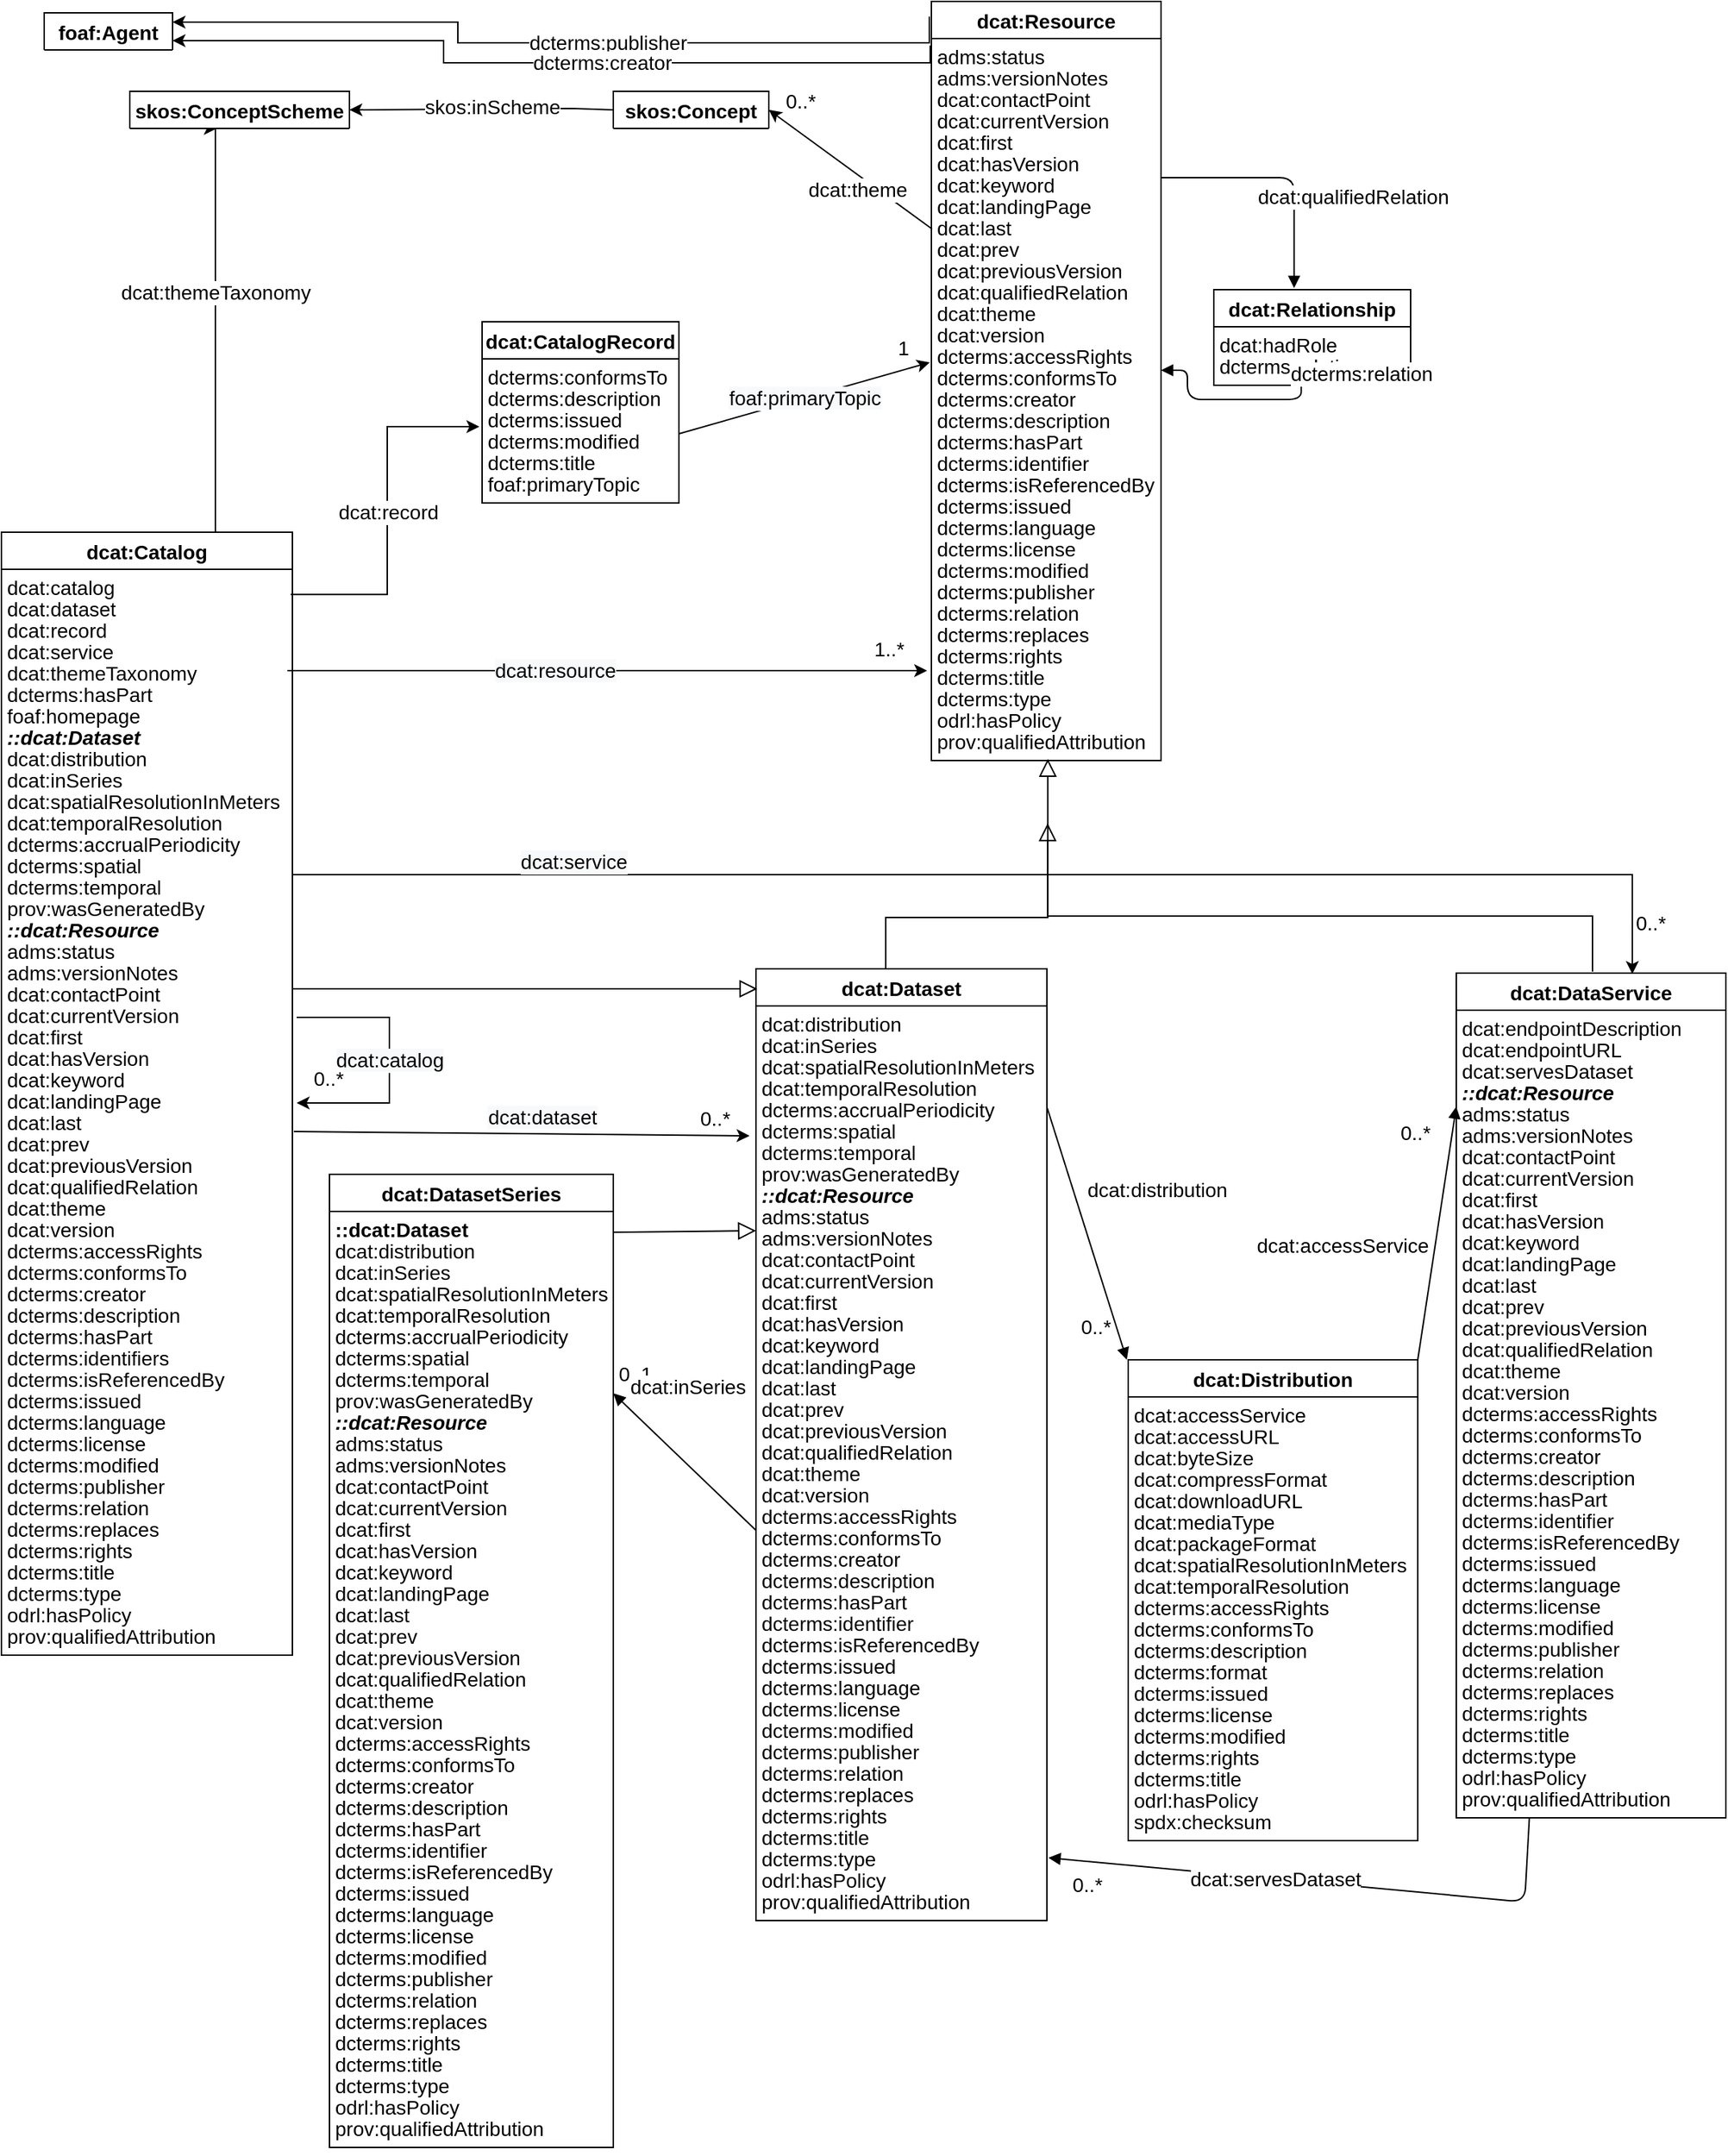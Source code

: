 <mxfile version="16.5.1" type="device"><diagram id="C5RBs43oDa-KdzZeNtuy" name="Page-1"><mxGraphModel dx="2168" dy="813" grid="1" gridSize="10" guides="1" tooltips="1" connect="1" arrows="1" fold="1" page="1" pageScale="1" pageWidth="827" pageHeight="1169" math="0" shadow="0"><root><mxCell id="WIyWlLk6GJQsqaUBKTNV-0"/><mxCell id="WIyWlLk6GJQsqaUBKTNV-1" parent="WIyWlLk6GJQsqaUBKTNV-0"/><mxCell id="vmGSmUaiu8djbb4Gmsd6-0" value="foaf:Agent" style="swimlane;fontStyle=1;childLayout=stackLayout;horizontal=1;startSize=26;horizontalStack=0;resizeParent=1;resizeParentMax=0;resizeLast=0;collapsible=1;marginBottom=0;fontSize=14;spacing=0;" parent="WIyWlLk6GJQsqaUBKTNV-1" vertex="1" collapsed="1"><mxGeometry x="-720" y="16" width="90" height="26" as="geometry"><mxRectangle x="-580" y="16" width="140" height="52" as="alternateBounds"/></mxGeometry></mxCell><mxCell id="vmGSmUaiu8djbb4Gmsd6-51" value="dcat:themeTaxonomy" style="edgeStyle=orthogonalEdgeStyle;rounded=0;orthogonalLoop=1;jettySize=auto;html=1;exitX=0.75;exitY=0;exitDx=0;exitDy=0;entryX=0.396;entryY=0.962;entryDx=0;entryDy=0;fontSize=14;spacing=0;entryPerimeter=0;" parent="WIyWlLk6GJQsqaUBKTNV-1" source="vmGSmUaiu8djbb4Gmsd6-6" target="vmGSmUaiu8djbb4Gmsd6-48" edge="1"><mxGeometry x="0.192" relative="1" as="geometry"><Array as="points"><mxPoint x="-600" y="380"/><mxPoint x="-600" y="97"/></Array><mxPoint as="offset"/></mxGeometry></mxCell><mxCell id="vmGSmUaiu8djbb4Gmsd6-6" value="dcat:Catalog" style="swimlane;fontStyle=1;childLayout=stackLayout;horizontal=1;startSize=26;horizontalStack=0;resizeParent=1;resizeParentMax=0;resizeLast=0;collapsible=1;marginBottom=0;spacing=0;fontSize=14;" parent="WIyWlLk6GJQsqaUBKTNV-1" vertex="1"><mxGeometry x="-750" y="380" width="204" height="787" as="geometry"/></mxCell><mxCell id="vmGSmUaiu8djbb4Gmsd6-7" value="dcat:catalog" style="text;strokeColor=none;fillColor=none;align=left;verticalAlign=top;spacingLeft=4;spacingRight=4;overflow=hidden;rotatable=0;points=[[0,0.5],[1,0.5]];portConstraint=eastwest;spacing=0;fontSize=14;" parent="vmGSmUaiu8djbb4Gmsd6-6" vertex="1"><mxGeometry y="26" width="204" height="15" as="geometry"/></mxCell><mxCell id="vmGSmUaiu8djbb4Gmsd6-8" value="dcat:dataset" style="text;strokeColor=none;fillColor=none;align=left;verticalAlign=top;spacingLeft=4;spacingRight=4;overflow=hidden;rotatable=0;points=[[0,0.5],[1,0.5]];portConstraint=eastwest;spacing=0;fontSize=14;" parent="vmGSmUaiu8djbb4Gmsd6-6" vertex="1"><mxGeometry y="41" width="204" height="15" as="geometry"/></mxCell><mxCell id="vmGSmUaiu8djbb4Gmsd6-9" value="dcat:record" style="text;strokeColor=none;fillColor=none;align=left;verticalAlign=top;spacingLeft=4;spacingRight=4;overflow=hidden;rotatable=0;points=[[0,0.5],[1,0.5]];portConstraint=eastwest;spacing=0;fontSize=14;" parent="vmGSmUaiu8djbb4Gmsd6-6" vertex="1"><mxGeometry y="56" width="204" height="15" as="geometry"/></mxCell><mxCell id="vmGSmUaiu8djbb4Gmsd6-10" value="dcat:service" style="text;strokeColor=none;fillColor=none;align=left;verticalAlign=top;spacingLeft=4;spacingRight=4;overflow=hidden;rotatable=0;points=[[0,0.5],[1,0.5]];portConstraint=eastwest;spacing=0;fontSize=14;" parent="vmGSmUaiu8djbb4Gmsd6-6" vertex="1"><mxGeometry y="71" width="204" height="15" as="geometry"/></mxCell><mxCell id="vmGSmUaiu8djbb4Gmsd6-11" value="dcat:themeTaxonomy" style="text;strokeColor=none;fillColor=none;align=left;verticalAlign=top;spacingLeft=4;spacingRight=4;overflow=hidden;rotatable=0;points=[[0,0.5],[1,0.5]];portConstraint=eastwest;spacing=0;fontSize=14;" parent="vmGSmUaiu8djbb4Gmsd6-6" vertex="1"><mxGeometry y="86" width="204" height="15" as="geometry"/></mxCell><mxCell id="vmGSmUaiu8djbb4Gmsd6-12" value="dcterms:hasPart" style="text;strokeColor=none;fillColor=none;align=left;verticalAlign=top;spacingLeft=4;spacingRight=4;overflow=hidden;rotatable=0;points=[[0,0.5],[1,0.5]];portConstraint=eastwest;spacing=0;fontSize=14;" parent="vmGSmUaiu8djbb4Gmsd6-6" vertex="1"><mxGeometry y="101" width="204" height="15" as="geometry"/></mxCell><mxCell id="vmGSmUaiu8djbb4Gmsd6-13" value="foaf:homepage" style="text;strokeColor=none;fillColor=none;align=left;verticalAlign=top;spacingLeft=4;spacingRight=4;overflow=hidden;rotatable=0;points=[[0,0.5],[1,0.5]];portConstraint=eastwest;spacing=0;fontSize=14;" parent="vmGSmUaiu8djbb4Gmsd6-6" vertex="1"><mxGeometry y="116" width="204" height="15" as="geometry"/></mxCell><mxCell id="vmGSmUaiu8djbb4Gmsd6-14" value="::dcat:Dataset" style="text;strokeColor=none;fillColor=none;align=left;verticalAlign=top;spacingLeft=4;spacingRight=4;overflow=hidden;rotatable=0;points=[[0,0.5],[1,0.5]];portConstraint=eastwest;fontStyle=3;spacing=0;fontSize=14;" parent="vmGSmUaiu8djbb4Gmsd6-6" vertex="1"><mxGeometry y="131" width="204" height="15" as="geometry"/></mxCell><mxCell id="vmGSmUaiu8djbb4Gmsd6-15" value="dcat:distribution" style="text;strokeColor=none;fillColor=none;align=left;verticalAlign=top;spacingLeft=4;spacingRight=4;overflow=hidden;rotatable=0;points=[[0,0.5],[1,0.5]];portConstraint=eastwest;fontStyle=0;spacing=0;fontSize=14;" parent="vmGSmUaiu8djbb4Gmsd6-6" vertex="1"><mxGeometry y="146" width="204" height="15" as="geometry"/></mxCell><mxCell id="WtcSwrlRSmDx4HRtXOxf-110" value="dcat:inSeries" style="text;strokeColor=none;fillColor=none;align=left;verticalAlign=top;spacingLeft=4;spacingRight=4;overflow=hidden;rotatable=0;points=[[0,0.5],[1,0.5]];portConstraint=eastwest;fontStyle=0;spacing=0;fontSize=14;" parent="vmGSmUaiu8djbb4Gmsd6-6" vertex="1"><mxGeometry y="161" width="204" height="15" as="geometry"/></mxCell><mxCell id="vmGSmUaiu8djbb4Gmsd6-16" value="dcat:spatialResolutionInMeters" style="text;strokeColor=none;fillColor=none;align=left;verticalAlign=top;spacingLeft=4;spacingRight=4;overflow=hidden;rotatable=0;points=[[0,0.5],[1,0.5]];portConstraint=eastwest;fontStyle=0;spacing=0;fontSize=14;" parent="vmGSmUaiu8djbb4Gmsd6-6" vertex="1"><mxGeometry y="176" width="204" height="15" as="geometry"/></mxCell><mxCell id="vmGSmUaiu8djbb4Gmsd6-18" value="dcat:temporalResolution" style="text;strokeColor=none;fillColor=none;align=left;verticalAlign=top;spacingLeft=4;spacingRight=4;overflow=hidden;rotatable=0;points=[[0,0.5],[1,0.5]];portConstraint=eastwest;fontStyle=0;spacing=0;fontSize=14;" parent="vmGSmUaiu8djbb4Gmsd6-6" vertex="1"><mxGeometry y="191" width="204" height="15" as="geometry"/></mxCell><mxCell id="vmGSmUaiu8djbb4Gmsd6-19" value="dcterms:accrualPeriodicity" style="text;strokeColor=none;fillColor=none;align=left;verticalAlign=top;spacingLeft=4;spacingRight=4;overflow=hidden;rotatable=0;points=[[0,0.5],[1,0.5]];portConstraint=eastwest;fontStyle=0;spacing=0;fontSize=14;" parent="vmGSmUaiu8djbb4Gmsd6-6" vertex="1"><mxGeometry y="206" width="204" height="15" as="geometry"/></mxCell><mxCell id="vmGSmUaiu8djbb4Gmsd6-20" value="dcterms:spatial" style="text;strokeColor=none;fillColor=none;align=left;verticalAlign=top;spacingLeft=4;spacingRight=4;overflow=hidden;rotatable=0;points=[[0,0.5],[1,0.5]];portConstraint=eastwest;fontStyle=0;spacing=0;fontSize=14;" parent="vmGSmUaiu8djbb4Gmsd6-6" vertex="1"><mxGeometry y="221" width="204" height="15" as="geometry"/></mxCell><mxCell id="vmGSmUaiu8djbb4Gmsd6-21" value="dcterms:temporal" style="text;strokeColor=none;fillColor=none;align=left;verticalAlign=top;spacingLeft=4;spacingRight=4;overflow=hidden;rotatable=0;points=[[0,0.5],[1,0.5]];portConstraint=eastwest;fontStyle=0;spacing=0;fontSize=14;" parent="vmGSmUaiu8djbb4Gmsd6-6" vertex="1"><mxGeometry y="236" width="204" height="15" as="geometry"/></mxCell><mxCell id="vmGSmUaiu8djbb4Gmsd6-22" value="prov:wasGeneratedBy" style="text;strokeColor=none;fillColor=none;align=left;verticalAlign=top;spacingLeft=4;spacingRight=4;overflow=hidden;rotatable=0;points=[[0,0.5],[1,0.5]];portConstraint=eastwest;fontStyle=0;spacing=0;fontSize=14;" parent="vmGSmUaiu8djbb4Gmsd6-6" vertex="1"><mxGeometry y="251" width="204" height="15" as="geometry"/></mxCell><mxCell id="vmGSmUaiu8djbb4Gmsd6-23" value="::dcat:Resource" style="text;strokeColor=none;fillColor=none;align=left;verticalAlign=top;spacingLeft=4;spacingRight=4;overflow=hidden;rotatable=0;points=[[0,0.5],[1,0.5]];portConstraint=eastwest;fontStyle=3;spacing=0;fontSize=14;" parent="vmGSmUaiu8djbb4Gmsd6-6" vertex="1"><mxGeometry y="266" width="204" height="15" as="geometry"/></mxCell><mxCell id="vmGSmUaiu8djbb4Gmsd6-24" value="adms:status" style="text;strokeColor=none;fillColor=none;align=left;verticalAlign=top;spacingLeft=4;spacingRight=4;overflow=hidden;rotatable=0;points=[[0,0.5],[1,0.5]];portConstraint=eastwest;fontStyle=0;spacing=0;fontSize=14;" parent="vmGSmUaiu8djbb4Gmsd6-6" vertex="1"><mxGeometry y="281" width="204" height="15" as="geometry"/></mxCell><mxCell id="WtcSwrlRSmDx4HRtXOxf-92" value="adms:versionNotes" style="text;strokeColor=none;fillColor=none;align=left;verticalAlign=top;spacingLeft=4;spacingRight=4;overflow=hidden;rotatable=0;points=[[0,0.5],[1,0.5]];portConstraint=eastwest;fontStyle=0;spacing=0;fontSize=14;" parent="vmGSmUaiu8djbb4Gmsd6-6" vertex="1"><mxGeometry y="296" width="204" height="15" as="geometry"/></mxCell><mxCell id="WtcSwrlRSmDx4HRtXOxf-91" value="dcat:contactPoint" style="text;strokeColor=none;fillColor=none;align=left;verticalAlign=top;spacingLeft=4;spacingRight=4;overflow=hidden;rotatable=0;points=[[0,0.5],[1,0.5]];portConstraint=eastwest;fontStyle=0;spacing=0;fontSize=14;" parent="vmGSmUaiu8djbb4Gmsd6-6" vertex="1"><mxGeometry y="311" width="204" height="15" as="geometry"/></mxCell><mxCell id="WtcSwrlRSmDx4HRtXOxf-94" value="dcat:currentVersion" style="text;strokeColor=none;fillColor=none;align=left;verticalAlign=top;spacingLeft=4;spacingRight=4;overflow=hidden;rotatable=0;points=[[0,0.5],[1,0.5]];portConstraint=eastwest;fontStyle=0;spacing=0;fontSize=14;" parent="vmGSmUaiu8djbb4Gmsd6-6" vertex="1"><mxGeometry y="326" width="204" height="15" as="geometry"/></mxCell><mxCell id="WtcSwrlRSmDx4HRtXOxf-95" value="dcat:first" style="text;strokeColor=none;fillColor=none;align=left;verticalAlign=top;spacingLeft=4;spacingRight=4;overflow=hidden;rotatable=0;points=[[0,0.5],[1,0.5]];portConstraint=eastwest;fontStyle=0;spacing=0;fontSize=14;" parent="vmGSmUaiu8djbb4Gmsd6-6" vertex="1"><mxGeometry y="341" width="204" height="15" as="geometry"/></mxCell><mxCell id="WtcSwrlRSmDx4HRtXOxf-96" value="dcat:hasVersion" style="text;strokeColor=none;fillColor=none;align=left;verticalAlign=top;spacingLeft=4;spacingRight=4;overflow=hidden;rotatable=0;points=[[0,0.5],[1,0.5]];portConstraint=eastwest;fontStyle=0;spacing=0;fontSize=14;" parent="vmGSmUaiu8djbb4Gmsd6-6" vertex="1"><mxGeometry y="356" width="204" height="15" as="geometry"/></mxCell><mxCell id="vmGSmUaiu8djbb4Gmsd6-25" value="dcat:keyword" style="text;strokeColor=none;fillColor=none;align=left;verticalAlign=top;spacingLeft=4;spacingRight=4;overflow=hidden;rotatable=0;points=[[0,0.5],[1,0.5]];portConstraint=eastwest;fontStyle=0;spacing=0;fontSize=14;" parent="vmGSmUaiu8djbb4Gmsd6-6" vertex="1"><mxGeometry y="371" width="204" height="15" as="geometry"/></mxCell><mxCell id="vmGSmUaiu8djbb4Gmsd6-26" value="dcat:landingPage" style="text;strokeColor=none;fillColor=none;align=left;verticalAlign=top;spacingLeft=4;spacingRight=4;overflow=hidden;rotatable=0;points=[[0,0.5],[1,0.5]];portConstraint=eastwest;fontStyle=0;spacing=0;fontSize=14;" parent="vmGSmUaiu8djbb4Gmsd6-6" vertex="1"><mxGeometry y="386" width="204" height="15" as="geometry"/></mxCell><mxCell id="vmGSmUaiu8djbb4Gmsd6-27" value="dcat:last" style="text;strokeColor=none;fillColor=none;align=left;verticalAlign=top;spacingLeft=4;spacingRight=4;overflow=hidden;rotatable=0;points=[[0,0.5],[1,0.5]];portConstraint=eastwest;fontStyle=0;spacing=0;fontSize=14;" parent="vmGSmUaiu8djbb4Gmsd6-6" vertex="1"><mxGeometry y="401" width="204" height="15" as="geometry"/></mxCell><mxCell id="WtcSwrlRSmDx4HRtXOxf-99" value="dcat:prev" style="text;strokeColor=none;fillColor=none;align=left;verticalAlign=top;spacingLeft=4;spacingRight=4;overflow=hidden;rotatable=0;points=[[0,0.5],[1,0.5]];portConstraint=eastwest;fontStyle=0;spacing=0;fontSize=14;" parent="vmGSmUaiu8djbb4Gmsd6-6" vertex="1"><mxGeometry y="416" width="204" height="15" as="geometry"/></mxCell><mxCell id="WtcSwrlRSmDx4HRtXOxf-101" value="dcat:previousVersion" style="text;strokeColor=none;fillColor=none;align=left;verticalAlign=top;spacingLeft=4;spacingRight=4;overflow=hidden;rotatable=0;points=[[0,0.5],[1,0.5]];portConstraint=eastwest;fontStyle=0;spacing=0;fontSize=14;" parent="vmGSmUaiu8djbb4Gmsd6-6" vertex="1"><mxGeometry y="431" width="204" height="15" as="geometry"/></mxCell><mxCell id="WtcSwrlRSmDx4HRtXOxf-98" value="dcat:qualifiedRelation" style="text;strokeColor=none;fillColor=none;align=left;verticalAlign=top;spacingLeft=4;spacingRight=4;overflow=hidden;rotatable=0;points=[[0,0.5],[1,0.5]];portConstraint=eastwest;fontStyle=0;spacing=0;fontSize=14;" parent="vmGSmUaiu8djbb4Gmsd6-6" vertex="1"><mxGeometry y="446" width="204" height="15" as="geometry"/></mxCell><mxCell id="vmGSmUaiu8djbb4Gmsd6-28" value="dcat:theme" style="text;strokeColor=none;fillColor=none;align=left;verticalAlign=top;spacingLeft=4;spacingRight=4;overflow=hidden;rotatable=0;points=[[0,0.5],[1,0.5]];portConstraint=eastwest;fontStyle=0;spacing=0;fontSize=14;" parent="vmGSmUaiu8djbb4Gmsd6-6" vertex="1"><mxGeometry y="461" width="204" height="15" as="geometry"/></mxCell><mxCell id="WtcSwrlRSmDx4HRtXOxf-105" value="dcat:version" style="text;strokeColor=none;fillColor=none;align=left;verticalAlign=top;spacingLeft=4;spacingRight=4;overflow=hidden;rotatable=0;points=[[0,0.5],[1,0.5]];portConstraint=eastwest;fontStyle=0;spacing=0;fontSize=14;" parent="vmGSmUaiu8djbb4Gmsd6-6" vertex="1"><mxGeometry y="476" width="204" height="15" as="geometry"/></mxCell><mxCell id="vmGSmUaiu8djbb4Gmsd6-29" value="dcterms:accessRights" style="text;strokeColor=none;fillColor=none;align=left;verticalAlign=top;spacingLeft=4;spacingRight=4;overflow=hidden;rotatable=0;points=[[0,0.5],[1,0.5]];portConstraint=eastwest;fontStyle=0;spacing=0;fontSize=14;" parent="vmGSmUaiu8djbb4Gmsd6-6" vertex="1"><mxGeometry y="491" width="204" height="15" as="geometry"/></mxCell><mxCell id="vmGSmUaiu8djbb4Gmsd6-30" value="dcterms:conformsTo" style="text;strokeColor=none;fillColor=none;align=left;verticalAlign=top;spacingLeft=4;spacingRight=4;overflow=hidden;rotatable=0;points=[[0,0.5],[1,0.5]];portConstraint=eastwest;fontStyle=0;spacing=0;fontSize=14;" parent="vmGSmUaiu8djbb4Gmsd6-6" vertex="1"><mxGeometry y="506" width="204" height="15" as="geometry"/></mxCell><mxCell id="vmGSmUaiu8djbb4Gmsd6-31" value="dcterms:creator" style="text;strokeColor=none;fillColor=none;align=left;verticalAlign=top;spacingLeft=4;spacingRight=4;overflow=hidden;rotatable=0;points=[[0,0.5],[1,0.5]];portConstraint=eastwest;fontStyle=0;spacing=0;fontSize=14;" parent="vmGSmUaiu8djbb4Gmsd6-6" vertex="1"><mxGeometry y="521" width="204" height="15" as="geometry"/></mxCell><mxCell id="vmGSmUaiu8djbb4Gmsd6-32" value="dcterms:description" style="text;strokeColor=none;fillColor=none;align=left;verticalAlign=top;spacingLeft=4;spacingRight=4;overflow=hidden;rotatable=0;points=[[0,0.5],[1,0.5]];portConstraint=eastwest;fontStyle=0;spacing=0;fontSize=14;" parent="vmGSmUaiu8djbb4Gmsd6-6" vertex="1"><mxGeometry y="536" width="204" height="15" as="geometry"/></mxCell><mxCell id="Z91O0_p0OZi303Olt7Vt-1" value="dcterms:hasPart" style="text;strokeColor=none;fillColor=none;align=left;verticalAlign=top;spacingLeft=4;spacingRight=4;overflow=hidden;rotatable=0;points=[[0,0.5],[1,0.5]];portConstraint=eastwest;fontStyle=0;spacing=0;fontSize=14;" vertex="1" parent="vmGSmUaiu8djbb4Gmsd6-6"><mxGeometry y="551" width="204" height="15" as="geometry"/></mxCell><mxCell id="vmGSmUaiu8djbb4Gmsd6-33" value="dcterms:identifiers" style="text;strokeColor=none;fillColor=none;align=left;verticalAlign=top;spacingLeft=4;spacingRight=4;overflow=hidden;rotatable=0;points=[[0,0.5],[1,0.5]];portConstraint=eastwest;fontStyle=0;spacing=0;fontSize=14;" parent="vmGSmUaiu8djbb4Gmsd6-6" vertex="1"><mxGeometry y="566" width="204" height="15" as="geometry"/></mxCell><mxCell id="vmGSmUaiu8djbb4Gmsd6-34" value="dcterms:isReferencedBy" style="text;strokeColor=none;fillColor=none;align=left;verticalAlign=top;spacingLeft=4;spacingRight=4;overflow=hidden;rotatable=0;points=[[0,0.5],[1,0.5]];portConstraint=eastwest;fontStyle=0;spacing=0;fontSize=14;" parent="vmGSmUaiu8djbb4Gmsd6-6" vertex="1"><mxGeometry y="581" width="204" height="15" as="geometry"/></mxCell><mxCell id="vmGSmUaiu8djbb4Gmsd6-35" value="dcterms:issued" style="text;strokeColor=none;fillColor=none;align=left;verticalAlign=top;spacingLeft=4;spacingRight=4;overflow=hidden;rotatable=0;points=[[0,0.5],[1,0.5]];portConstraint=eastwest;fontStyle=0;spacing=0;fontSize=14;" parent="vmGSmUaiu8djbb4Gmsd6-6" vertex="1"><mxGeometry y="596" width="204" height="15" as="geometry"/></mxCell><mxCell id="vmGSmUaiu8djbb4Gmsd6-36" value="dcterms:language" style="text;strokeColor=none;fillColor=none;align=left;verticalAlign=top;spacingLeft=4;spacingRight=4;overflow=hidden;rotatable=0;points=[[0,0.5],[1,0.5]];portConstraint=eastwest;fontStyle=0;spacing=0;fontSize=14;" parent="vmGSmUaiu8djbb4Gmsd6-6" vertex="1"><mxGeometry y="611" width="204" height="15" as="geometry"/></mxCell><mxCell id="vmGSmUaiu8djbb4Gmsd6-37" value="dcterms:license" style="text;strokeColor=none;fillColor=none;align=left;verticalAlign=top;spacingLeft=4;spacingRight=4;overflow=hidden;rotatable=0;points=[[0,0.5],[1,0.5]];portConstraint=eastwest;fontStyle=0;spacing=0;fontSize=14;" parent="vmGSmUaiu8djbb4Gmsd6-6" vertex="1"><mxGeometry y="626" width="204" height="15" as="geometry"/></mxCell><mxCell id="vmGSmUaiu8djbb4Gmsd6-38" value="dcterms:modified" style="text;strokeColor=none;fillColor=none;align=left;verticalAlign=top;spacingLeft=4;spacingRight=4;overflow=hidden;rotatable=0;points=[[0,0.5],[1,0.5]];portConstraint=eastwest;fontStyle=0;spacing=0;fontSize=14;" parent="vmGSmUaiu8djbb4Gmsd6-6" vertex="1"><mxGeometry y="641" width="204" height="15" as="geometry"/></mxCell><mxCell id="vmGSmUaiu8djbb4Gmsd6-40" value="dcterms:publisher" style="text;strokeColor=none;fillColor=none;align=left;verticalAlign=top;spacingLeft=4;spacingRight=4;overflow=hidden;rotatable=0;points=[[0,0.5],[1,0.5]];portConstraint=eastwest;fontStyle=0;spacing=0;fontSize=14;" parent="vmGSmUaiu8djbb4Gmsd6-6" vertex="1"><mxGeometry y="656" width="204" height="15" as="geometry"/></mxCell><mxCell id="vmGSmUaiu8djbb4Gmsd6-41" value="dcterms:relation" style="text;strokeColor=none;fillColor=none;align=left;verticalAlign=top;spacingLeft=4;spacingRight=4;overflow=hidden;rotatable=0;points=[[0,0.5],[1,0.5]];portConstraint=eastwest;fontStyle=0;spacing=0;fontSize=14;" parent="vmGSmUaiu8djbb4Gmsd6-6" vertex="1"><mxGeometry y="671" width="204" height="15" as="geometry"/></mxCell><mxCell id="WtcSwrlRSmDx4HRtXOxf-106" value="dcterms:replaces" style="text;strokeColor=none;fillColor=none;align=left;verticalAlign=top;spacingLeft=4;spacingRight=4;overflow=hidden;rotatable=0;points=[[0,0.5],[1,0.5]];portConstraint=eastwest;fontStyle=0;spacing=0;fontSize=14;" parent="vmGSmUaiu8djbb4Gmsd6-6" vertex="1"><mxGeometry y="686" width="204" height="15" as="geometry"/></mxCell><mxCell id="vmGSmUaiu8djbb4Gmsd6-42" value="dcterms:rights" style="text;strokeColor=none;fillColor=none;align=left;verticalAlign=top;spacingLeft=4;spacingRight=4;overflow=hidden;rotatable=0;points=[[0,0.5],[1,0.5]];portConstraint=eastwest;fontStyle=0;spacing=0;fontSize=14;" parent="vmGSmUaiu8djbb4Gmsd6-6" vertex="1"><mxGeometry y="701" width="204" height="15" as="geometry"/></mxCell><mxCell id="vmGSmUaiu8djbb4Gmsd6-43" value="dcterms:title" style="text;strokeColor=none;fillColor=none;align=left;verticalAlign=top;spacingLeft=4;spacingRight=4;overflow=hidden;rotatable=0;points=[[0,0.5],[1,0.5]];portConstraint=eastwest;fontStyle=0;spacing=0;fontSize=14;" parent="vmGSmUaiu8djbb4Gmsd6-6" vertex="1"><mxGeometry y="716" width="204" height="15" as="geometry"/></mxCell><mxCell id="vmGSmUaiu8djbb4Gmsd6-44" value="dcterms:type" style="text;strokeColor=none;fillColor=none;align=left;verticalAlign=top;spacingLeft=4;spacingRight=4;overflow=hidden;rotatable=0;points=[[0,0.5],[1,0.5]];portConstraint=eastwest;fontStyle=0;spacing=0;fontSize=14;" parent="vmGSmUaiu8djbb4Gmsd6-6" vertex="1"><mxGeometry y="731" width="204" height="15" as="geometry"/></mxCell><mxCell id="vmGSmUaiu8djbb4Gmsd6-45" value="odrl:hasPolicy" style="text;strokeColor=none;fillColor=none;align=left;verticalAlign=top;spacingLeft=4;spacingRight=4;overflow=hidden;rotatable=0;points=[[0,0.5],[1,0.5]];portConstraint=eastwest;fontStyle=0;spacing=0;fontSize=14;" parent="vmGSmUaiu8djbb4Gmsd6-6" vertex="1"><mxGeometry y="746" width="204" height="15" as="geometry"/></mxCell><mxCell id="vmGSmUaiu8djbb4Gmsd6-46" value="prov:qualifiedAttribution" style="text;strokeColor=none;fillColor=none;align=left;verticalAlign=top;spacingLeft=4;spacingRight=4;overflow=hidden;rotatable=0;points=[[0,0.5],[1,0.5]];portConstraint=eastwest;fontStyle=0;spacing=0;fontSize=14;" parent="vmGSmUaiu8djbb4Gmsd6-6" vertex="1"><mxGeometry y="761" width="204" height="26" as="geometry"/></mxCell><mxCell id="vmGSmUaiu8djbb4Gmsd6-259" value="&lt;span style=&quot;font-size: 14px; text-align: left; background-color: rgb(248, 249, 250);&quot;&gt;dcat:catalog&lt;/span&gt;" style="rounded=0;orthogonalLoop=1;jettySize=auto;html=1;fontSize=14;edgeStyle=orthogonalEdgeStyle;spacing=0;" parent="vmGSmUaiu8djbb4Gmsd6-6" edge="1"><mxGeometry relative="1" as="geometry"><mxPoint x="207" y="340" as="sourcePoint"/><mxPoint x="207" y="400" as="targetPoint"/><Array as="points"><mxPoint x="272" y="340"/><mxPoint x="272" y="400"/></Array></mxGeometry></mxCell><mxCell id="vmGSmUaiu8djbb4Gmsd6-260" value="0..*" style="edgeLabel;html=1;align=center;verticalAlign=middle;resizable=0;points=[];fontSize=14;spacing=0;" parent="vmGSmUaiu8djbb4Gmsd6-259" vertex="1" connectable="0"><mxGeometry x="0.905" y="-1" relative="1" as="geometry"><mxPoint x="13" y="-16" as="offset"/></mxGeometry></mxCell><mxCell id="vmGSmUaiu8djbb4Gmsd6-48" value="skos:ConceptScheme" style="swimlane;fontStyle=1;childLayout=stackLayout;horizontal=1;startSize=26;horizontalStack=0;resizeParent=1;resizeParentMax=0;resizeLast=0;collapsible=1;marginBottom=0;fontSize=14;spacing=0;" parent="WIyWlLk6GJQsqaUBKTNV-1" vertex="1" collapsed="1"><mxGeometry x="-660" y="71" width="154" height="26" as="geometry"><mxRectangle x="-580" y="16" width="140" height="52" as="alternateBounds"/></mxGeometry></mxCell><mxCell id="vmGSmUaiu8djbb4Gmsd6-94" style="rounded=0;orthogonalLoop=1;jettySize=auto;html=1;exitX=0;exitY=0.5;exitDx=0;exitDy=0;entryX=1;entryY=0.5;entryDx=0;entryDy=0;fontSize=14;spacing=0;" parent="WIyWlLk6GJQsqaUBKTNV-1" source="vmGSmUaiu8djbb4Gmsd6-52" target="vmGSmUaiu8djbb4Gmsd6-48" edge="1"><mxGeometry relative="1" as="geometry"><Array as="points"><mxPoint x="-350" y="83"/></Array></mxGeometry></mxCell><mxCell id="vmGSmUaiu8djbb4Gmsd6-95" value="skos:inScheme" style="edgeLabel;html=1;align=center;verticalAlign=middle;resizable=0;points=[];fontSize=14;spacing=0;" parent="vmGSmUaiu8djbb4Gmsd6-94" vertex="1" connectable="0"><mxGeometry x="-0.133" relative="1" as="geometry"><mxPoint x="-5" y="-2" as="offset"/></mxGeometry></mxCell><mxCell id="vmGSmUaiu8djbb4Gmsd6-52" value="skos:Concept" style="swimlane;fontStyle=1;childLayout=stackLayout;horizontal=1;startSize=26;horizontalStack=0;resizeParent=1;resizeParentMax=0;resizeLast=0;collapsible=1;marginBottom=0;fontSize=14;spacing=0;" parent="WIyWlLk6GJQsqaUBKTNV-1" vertex="1" collapsed="1"><mxGeometry x="-321" y="71" width="109" height="26" as="geometry"><mxRectangle x="-580" y="16" width="140" height="52" as="alternateBounds"/></mxGeometry></mxCell><mxCell id="vmGSmUaiu8djbb4Gmsd6-92" style="rounded=0;orthogonalLoop=1;jettySize=auto;html=1;exitX=0.003;exitY=-0.1;exitDx=0;exitDy=0;fontSize=14;entryX=1;entryY=0.5;entryDx=0;entryDy=0;exitPerimeter=0;spacing=0;" parent="WIyWlLk6GJQsqaUBKTNV-1" source="vmGSmUaiu8djbb4Gmsd6-72" target="vmGSmUaiu8djbb4Gmsd6-52" edge="1"><mxGeometry relative="1" as="geometry"><mxPoint x="110" y="79.485" as="sourcePoint"/><mxPoint x="-130" y="85" as="targetPoint"/></mxGeometry></mxCell><mxCell id="vmGSmUaiu8djbb4Gmsd6-93" value="dcat:theme" style="edgeLabel;html=1;align=center;verticalAlign=middle;resizable=0;points=[];fontSize=14;spacing=0;" parent="vmGSmUaiu8djbb4Gmsd6-92" vertex="1" connectable="0"><mxGeometry x="-0.333" relative="1" as="geometry"><mxPoint x="-14" as="offset"/></mxGeometry></mxCell><mxCell id="vmGSmUaiu8djbb4Gmsd6-246" value="0..*" style="edgeLabel;html=1;align=center;verticalAlign=middle;resizable=0;points=[];fontSize=14;spacing=0;" parent="vmGSmUaiu8djbb4Gmsd6-92" vertex="1" connectable="0"><mxGeometry x="0.826" relative="1" as="geometry"><mxPoint x="12" y="-13" as="offset"/></mxGeometry></mxCell><mxCell id="vmGSmUaiu8djbb4Gmsd6-53" value="dcat:Resource" style="swimlane;fontStyle=1;childLayout=stackLayout;horizontal=1;startSize=26;horizontalStack=0;resizeParent=1;resizeParentMax=0;resizeLast=0;collapsible=1;marginBottom=0;spacing=0;fontSize=14;" parent="WIyWlLk6GJQsqaUBKTNV-1" vertex="1"><mxGeometry x="-98" y="8" width="161" height="532" as="geometry"/></mxCell><mxCell id="vmGSmUaiu8djbb4Gmsd6-54" value="adms:status" style="text;strokeColor=none;fillColor=none;align=left;verticalAlign=top;spacingLeft=4;spacingRight=4;overflow=hidden;rotatable=0;points=[[0,0.5],[1,0.5]];portConstraint=eastwest;spacing=0;fontSize=14;" parent="vmGSmUaiu8djbb4Gmsd6-53" vertex="1"><mxGeometry y="26" width="161" height="15" as="geometry"/></mxCell><mxCell id="WtcSwrlRSmDx4HRtXOxf-61" value="adms:versionNotes" style="text;strokeColor=none;fillColor=none;align=left;verticalAlign=top;spacingLeft=4;spacingRight=4;overflow=hidden;rotatable=0;points=[[0,0.5],[1,0.5]];portConstraint=eastwest;spacing=0;fontSize=14;" parent="vmGSmUaiu8djbb4Gmsd6-53" vertex="1"><mxGeometry y="41" width="161" height="15" as="geometry"/></mxCell><mxCell id="WtcSwrlRSmDx4HRtXOxf-67" value="dcat:contactPoint" style="text;strokeColor=none;fillColor=none;align=left;verticalAlign=top;spacingLeft=4;spacingRight=4;overflow=hidden;rotatable=0;points=[[0,0.5],[1,0.5]];portConstraint=eastwest;spacing=0;fontSize=14;" parent="vmGSmUaiu8djbb4Gmsd6-53" vertex="1"><mxGeometry y="56" width="161" height="15" as="geometry"/></mxCell><mxCell id="WtcSwrlRSmDx4HRtXOxf-64" value="dcat:currentVersion" style="text;strokeColor=none;fillColor=none;align=left;verticalAlign=top;spacingLeft=4;spacingRight=4;overflow=hidden;rotatable=0;points=[[0,0.5],[1,0.5]];portConstraint=eastwest;spacing=0;fontSize=14;" parent="vmGSmUaiu8djbb4Gmsd6-53" vertex="1"><mxGeometry y="71" width="161" height="15" as="geometry"/></mxCell><mxCell id="WtcSwrlRSmDx4HRtXOxf-66" value="dcat:first" style="text;strokeColor=none;fillColor=none;align=left;verticalAlign=top;spacingLeft=4;spacingRight=4;overflow=hidden;rotatable=0;points=[[0,0.5],[1,0.5]];portConstraint=eastwest;spacing=0;fontSize=14;" parent="vmGSmUaiu8djbb4Gmsd6-53" vertex="1"><mxGeometry y="86" width="161" height="15" as="geometry"/></mxCell><mxCell id="WtcSwrlRSmDx4HRtXOxf-69" value="dcat:hasVersion" style="text;strokeColor=none;fillColor=none;align=left;verticalAlign=top;spacingLeft=4;spacingRight=4;overflow=hidden;rotatable=0;points=[[0,0.5],[1,0.5]];portConstraint=eastwest;spacing=0;fontSize=14;" parent="vmGSmUaiu8djbb4Gmsd6-53" vertex="1"><mxGeometry y="101" width="161" height="15" as="geometry"/></mxCell><mxCell id="vmGSmUaiu8djbb4Gmsd6-71" value="dcat:keyword" style="text;strokeColor=none;fillColor=none;align=left;verticalAlign=top;spacingLeft=4;spacingRight=4;overflow=hidden;rotatable=0;points=[[0,0.5],[1,0.5]];portConstraint=eastwest;fontStyle=0;spacing=0;fontSize=14;" parent="vmGSmUaiu8djbb4Gmsd6-53" vertex="1"><mxGeometry y="116" width="161" height="15" as="geometry"/></mxCell><mxCell id="WtcSwrlRSmDx4HRtXOxf-70" value="dcat:landingPage" style="text;strokeColor=none;fillColor=none;align=left;verticalAlign=top;spacingLeft=4;spacingRight=4;overflow=hidden;rotatable=0;points=[[0,0.5],[1,0.5]];portConstraint=eastwest;fontStyle=0;spacing=0;fontSize=14;" parent="vmGSmUaiu8djbb4Gmsd6-53" vertex="1"><mxGeometry y="131" width="161" height="15" as="geometry"/></mxCell><mxCell id="WtcSwrlRSmDx4HRtXOxf-68" value="dcat:last" style="text;strokeColor=none;fillColor=none;align=left;verticalAlign=top;spacingLeft=4;spacingRight=4;overflow=hidden;rotatable=0;points=[[0,0.5],[1,0.5]];portConstraint=eastwest;spacing=0;fontSize=14;" parent="vmGSmUaiu8djbb4Gmsd6-53" vertex="1"><mxGeometry y="146" width="161" height="15" as="geometry"/></mxCell><mxCell id="vmGSmUaiu8djbb4Gmsd6-72" value="dcat:prev" style="text;strokeColor=none;fillColor=none;align=left;verticalAlign=top;spacingLeft=4;spacingRight=4;overflow=hidden;rotatable=0;points=[[0,0.5],[1,0.5]];portConstraint=eastwest;fontStyle=0;spacing=0;fontSize=14;" parent="vmGSmUaiu8djbb4Gmsd6-53" vertex="1"><mxGeometry y="161" width="161" height="15" as="geometry"/></mxCell><mxCell id="WtcSwrlRSmDx4HRtXOxf-71" value="dcat:previousVersion" style="text;strokeColor=none;fillColor=none;align=left;verticalAlign=top;spacingLeft=4;spacingRight=4;overflow=hidden;rotatable=0;points=[[0,0.5],[1,0.5]];portConstraint=eastwest;fontStyle=0;spacing=0;fontSize=14;" parent="vmGSmUaiu8djbb4Gmsd6-53" vertex="1"><mxGeometry y="176" width="161" height="15" as="geometry"/></mxCell><mxCell id="vmGSmUaiu8djbb4Gmsd6-73" value="dcat:qualifiedRelation" style="text;strokeColor=none;fillColor=none;align=left;verticalAlign=top;spacingLeft=4;spacingRight=4;overflow=hidden;rotatable=0;points=[[0,0.5],[1,0.5]];portConstraint=eastwest;fontStyle=0;spacing=0;fontSize=14;" parent="vmGSmUaiu8djbb4Gmsd6-53" vertex="1"><mxGeometry y="191" width="161" height="15" as="geometry"/></mxCell><mxCell id="vmGSmUaiu8djbb4Gmsd6-74" value="dcat:theme" style="text;strokeColor=none;fillColor=none;align=left;verticalAlign=top;spacingLeft=4;spacingRight=4;overflow=hidden;rotatable=0;points=[[0,0.5],[1,0.5]];portConstraint=eastwest;fontStyle=0;spacing=0;fontSize=14;" parent="vmGSmUaiu8djbb4Gmsd6-53" vertex="1"><mxGeometry y="206" width="161" height="15" as="geometry"/></mxCell><mxCell id="WtcSwrlRSmDx4HRtXOxf-72" value="dcat:version" style="text;strokeColor=none;fillColor=none;align=left;verticalAlign=top;spacingLeft=4;spacingRight=4;overflow=hidden;rotatable=0;points=[[0,0.5],[1,0.5]];portConstraint=eastwest;spacing=0;fontSize=14;" parent="vmGSmUaiu8djbb4Gmsd6-53" vertex="1"><mxGeometry y="221" width="161" height="15" as="geometry"/></mxCell><mxCell id="vmGSmUaiu8djbb4Gmsd6-75" value="dcterms:accessRights" style="text;strokeColor=none;fillColor=none;align=left;verticalAlign=top;spacingLeft=4;spacingRight=4;overflow=hidden;rotatable=0;points=[[0,0.5],[1,0.5]];portConstraint=eastwest;fontStyle=0;spacing=0;fontSize=14;" parent="vmGSmUaiu8djbb4Gmsd6-53" vertex="1"><mxGeometry y="236" width="161" height="15" as="geometry"/></mxCell><mxCell id="vmGSmUaiu8djbb4Gmsd6-76" value="dcterms:conformsTo" style="text;strokeColor=none;fillColor=none;align=left;verticalAlign=top;spacingLeft=4;spacingRight=4;overflow=hidden;rotatable=0;points=[[0,0.5],[1,0.5]];portConstraint=eastwest;fontStyle=0;spacing=0;fontSize=14;" parent="vmGSmUaiu8djbb4Gmsd6-53" vertex="1"><mxGeometry y="251" width="161" height="15" as="geometry"/></mxCell><mxCell id="vmGSmUaiu8djbb4Gmsd6-77" value="dcterms:creator" style="text;strokeColor=none;fillColor=none;align=left;verticalAlign=top;spacingLeft=4;spacingRight=4;overflow=hidden;rotatable=0;points=[[0,0.5],[1,0.5]];portConstraint=eastwest;fontStyle=0;spacing=0;fontSize=14;" parent="vmGSmUaiu8djbb4Gmsd6-53" vertex="1"><mxGeometry y="266" width="161" height="15" as="geometry"/></mxCell><mxCell id="vmGSmUaiu8djbb4Gmsd6-78" value="dcterms:description" style="text;strokeColor=none;fillColor=none;align=left;verticalAlign=top;spacingLeft=4;spacingRight=4;overflow=hidden;rotatable=0;points=[[0,0.5],[1,0.5]];portConstraint=eastwest;fontStyle=0;spacing=0;fontSize=14;" parent="vmGSmUaiu8djbb4Gmsd6-53" vertex="1"><mxGeometry y="281" width="161" height="15" as="geometry"/></mxCell><mxCell id="yW0mylwZ8v9NM_ylRUd2-1" value="dcterms:hasPart" style="text;strokeColor=none;fillColor=none;align=left;verticalAlign=top;spacingLeft=4;spacingRight=4;overflow=hidden;rotatable=0;points=[[0,0.5],[1,0.5]];portConstraint=eastwest;fontStyle=0;spacing=0;fontSize=14;" parent="vmGSmUaiu8djbb4Gmsd6-53" vertex="1"><mxGeometry y="296" width="161" height="15" as="geometry"/></mxCell><mxCell id="vmGSmUaiu8djbb4Gmsd6-79" value="dcterms:identifier" style="text;strokeColor=none;fillColor=none;align=left;verticalAlign=top;spacingLeft=4;spacingRight=4;overflow=hidden;rotatable=0;points=[[0,0.5],[1,0.5]];portConstraint=eastwest;fontStyle=0;spacing=0;fontSize=14;" parent="vmGSmUaiu8djbb4Gmsd6-53" vertex="1"><mxGeometry y="311" width="161" height="15" as="geometry"/></mxCell><mxCell id="vmGSmUaiu8djbb4Gmsd6-80" value="dcterms:isReferencedBy" style="text;strokeColor=none;fillColor=none;align=left;verticalAlign=top;spacingLeft=4;spacingRight=4;overflow=hidden;rotatable=0;points=[[0,0.5],[1,0.5]];portConstraint=eastwest;fontStyle=0;spacing=0;fontSize=14;" parent="vmGSmUaiu8djbb4Gmsd6-53" vertex="1"><mxGeometry y="326" width="161" height="15" as="geometry"/></mxCell><mxCell id="vmGSmUaiu8djbb4Gmsd6-81" value="dcterms:issued" style="text;strokeColor=none;fillColor=none;align=left;verticalAlign=top;spacingLeft=4;spacingRight=4;overflow=hidden;rotatable=0;points=[[0,0.5],[1,0.5]];portConstraint=eastwest;fontStyle=0;spacing=0;fontSize=14;" parent="vmGSmUaiu8djbb4Gmsd6-53" vertex="1"><mxGeometry y="341" width="161" height="15" as="geometry"/></mxCell><mxCell id="vmGSmUaiu8djbb4Gmsd6-82" value="dcterms:language" style="text;strokeColor=none;fillColor=none;align=left;verticalAlign=top;spacingLeft=4;spacingRight=4;overflow=hidden;rotatable=0;points=[[0,0.5],[1,0.5]];portConstraint=eastwest;fontStyle=0;spacing=0;fontSize=14;" parent="vmGSmUaiu8djbb4Gmsd6-53" vertex="1"><mxGeometry y="356" width="161" height="15" as="geometry"/></mxCell><mxCell id="vmGSmUaiu8djbb4Gmsd6-83" value="dcterms:license" style="text;strokeColor=none;fillColor=none;align=left;verticalAlign=top;spacingLeft=4;spacingRight=4;overflow=hidden;rotatable=0;points=[[0,0.5],[1,0.5]];portConstraint=eastwest;fontStyle=0;spacing=0;fontSize=14;" parent="vmGSmUaiu8djbb4Gmsd6-53" vertex="1"><mxGeometry y="371" width="161" height="15" as="geometry"/></mxCell><mxCell id="vmGSmUaiu8djbb4Gmsd6-84" value="dcterms:modified" style="text;strokeColor=none;fillColor=none;align=left;verticalAlign=top;spacingLeft=4;spacingRight=4;overflow=hidden;rotatable=0;points=[[0,0.5],[1,0.5]];portConstraint=eastwest;fontStyle=0;spacing=0;fontSize=14;" parent="vmGSmUaiu8djbb4Gmsd6-53" vertex="1"><mxGeometry y="386" width="161" height="15" as="geometry"/></mxCell><mxCell id="vmGSmUaiu8djbb4Gmsd6-85" value="dcterms:publisher" style="text;strokeColor=none;fillColor=none;align=left;verticalAlign=top;spacingLeft=4;spacingRight=4;overflow=hidden;rotatable=0;points=[[0,0.5],[1,0.5]];portConstraint=eastwest;fontStyle=0;spacing=0;fontSize=14;" parent="vmGSmUaiu8djbb4Gmsd6-53" vertex="1"><mxGeometry y="401" width="161" height="15" as="geometry"/></mxCell><mxCell id="vmGSmUaiu8djbb4Gmsd6-86" value="dcterms:relation" style="text;strokeColor=none;fillColor=none;align=left;verticalAlign=top;spacingLeft=4;spacingRight=4;overflow=hidden;rotatable=0;points=[[0,0.5],[1,0.5]];portConstraint=eastwest;fontStyle=0;spacing=0;fontSize=14;" parent="vmGSmUaiu8djbb4Gmsd6-53" vertex="1"><mxGeometry y="416" width="161" height="15" as="geometry"/></mxCell><mxCell id="WtcSwrlRSmDx4HRtXOxf-108" value="dcterms:replaces" style="text;strokeColor=none;fillColor=none;align=left;verticalAlign=top;spacingLeft=4;spacingRight=4;overflow=hidden;rotatable=0;points=[[0,0.5],[1,0.5]];portConstraint=eastwest;fontStyle=0;spacing=0;fontSize=14;" parent="vmGSmUaiu8djbb4Gmsd6-53" vertex="1"><mxGeometry y="431" width="161" height="15" as="geometry"/></mxCell><mxCell id="vmGSmUaiu8djbb4Gmsd6-87" value="dcterms:rights" style="text;strokeColor=none;fillColor=none;align=left;verticalAlign=top;spacingLeft=4;spacingRight=4;overflow=hidden;rotatable=0;points=[[0,0.5],[1,0.5]];portConstraint=eastwest;fontStyle=0;spacing=0;fontSize=14;" parent="vmGSmUaiu8djbb4Gmsd6-53" vertex="1"><mxGeometry y="446" width="161" height="15" as="geometry"/></mxCell><mxCell id="vmGSmUaiu8djbb4Gmsd6-88" value="dcterms:title" style="text;strokeColor=none;fillColor=none;align=left;verticalAlign=top;spacingLeft=4;spacingRight=4;overflow=hidden;rotatable=0;points=[[0,0.5],[1,0.5]];portConstraint=eastwest;fontStyle=0;spacing=0;fontSize=14;" parent="vmGSmUaiu8djbb4Gmsd6-53" vertex="1"><mxGeometry y="461" width="161" height="15" as="geometry"/></mxCell><mxCell id="vmGSmUaiu8djbb4Gmsd6-89" value="dcterms:type" style="text;strokeColor=none;fillColor=none;align=left;verticalAlign=top;spacingLeft=4;spacingRight=4;overflow=hidden;rotatable=0;points=[[0,0.5],[1,0.5]];portConstraint=eastwest;fontStyle=0;spacing=0;fontSize=14;" parent="vmGSmUaiu8djbb4Gmsd6-53" vertex="1"><mxGeometry y="476" width="161" height="15" as="geometry"/></mxCell><mxCell id="vmGSmUaiu8djbb4Gmsd6-90" value="odrl:hasPolicy" style="text;strokeColor=none;fillColor=none;align=left;verticalAlign=top;spacingLeft=4;spacingRight=4;overflow=hidden;rotatable=0;points=[[0,0.5],[1,0.5]];portConstraint=eastwest;fontStyle=0;spacing=0;fontSize=14;" parent="vmGSmUaiu8djbb4Gmsd6-53" vertex="1"><mxGeometry y="491" width="161" height="15" as="geometry"/></mxCell><mxCell id="vmGSmUaiu8djbb4Gmsd6-91" value="prov:qualifiedAttribution" style="text;strokeColor=none;fillColor=none;align=left;verticalAlign=top;spacingLeft=4;spacingRight=4;overflow=hidden;rotatable=0;points=[[0,0.5],[1,0.5]];portConstraint=eastwest;fontStyle=0;spacing=0;fontSize=14;" parent="vmGSmUaiu8djbb4Gmsd6-53" vertex="1"><mxGeometry y="506" width="161" height="26" as="geometry"/></mxCell><mxCell id="vmGSmUaiu8djbb4Gmsd6-96" value="dcat:CatalogRecord" style="swimlane;fontStyle=1;childLayout=stackLayout;horizontal=1;startSize=26;horizontalStack=0;resizeParent=1;resizeParentMax=0;resizeLast=0;collapsible=1;marginBottom=0;spacing=0;fontSize=14;" parent="WIyWlLk6GJQsqaUBKTNV-1" vertex="1"><mxGeometry x="-413" y="232.5" width="138" height="127" as="geometry"/></mxCell><mxCell id="vmGSmUaiu8djbb4Gmsd6-103" value="dcterms:conformsTo" style="text;strokeColor=none;fillColor=none;align=left;verticalAlign=top;spacingLeft=4;spacingRight=4;overflow=hidden;rotatable=0;points=[[0,0.5],[1,0.5]];portConstraint=eastwest;fontStyle=0;spacing=0;fontSize=14;" parent="vmGSmUaiu8djbb4Gmsd6-96" vertex="1"><mxGeometry y="26" width="138" height="15" as="geometry"/></mxCell><mxCell id="vmGSmUaiu8djbb4Gmsd6-105" value="dcterms:description" style="text;strokeColor=none;fillColor=none;align=left;verticalAlign=top;spacingLeft=4;spacingRight=4;overflow=hidden;rotatable=0;points=[[0,0.5],[1,0.5]];portConstraint=eastwest;fontStyle=0;spacing=0;fontSize=14;" parent="vmGSmUaiu8djbb4Gmsd6-96" vertex="1"><mxGeometry y="41" width="138" height="15" as="geometry"/></mxCell><mxCell id="vmGSmUaiu8djbb4Gmsd6-112" value="dcterms:issued" style="text;strokeColor=none;fillColor=none;align=left;verticalAlign=top;spacingLeft=4;spacingRight=4;overflow=hidden;rotatable=0;points=[[0,0.5],[1,0.5]];portConstraint=eastwest;fontStyle=0;spacing=0;fontSize=14;" parent="vmGSmUaiu8djbb4Gmsd6-96" vertex="1"><mxGeometry y="56" width="138" height="15" as="geometry"/></mxCell><mxCell id="vmGSmUaiu8djbb4Gmsd6-111" value="dcterms:modified" style="text;strokeColor=none;fillColor=none;align=left;verticalAlign=top;spacingLeft=4;spacingRight=4;overflow=hidden;rotatable=0;points=[[0,0.5],[1,0.5]];portConstraint=eastwest;fontStyle=0;spacing=0;fontSize=14;" parent="vmGSmUaiu8djbb4Gmsd6-96" vertex="1"><mxGeometry y="71" width="138" height="15" as="geometry"/></mxCell><mxCell id="vmGSmUaiu8djbb4Gmsd6-115" value="dcterms:title" style="text;strokeColor=none;fillColor=none;align=left;verticalAlign=top;spacingLeft=4;spacingRight=4;overflow=hidden;rotatable=0;points=[[0,0.5],[1,0.5]];portConstraint=eastwest;fontStyle=0;spacing=0;fontSize=14;" parent="vmGSmUaiu8djbb4Gmsd6-96" vertex="1"><mxGeometry y="86" width="138" height="15" as="geometry"/></mxCell><mxCell id="vmGSmUaiu8djbb4Gmsd6-118" value="foaf:primaryTopic" style="text;strokeColor=none;fillColor=none;align=left;verticalAlign=top;spacingLeft=4;spacingRight=4;overflow=hidden;rotatable=0;points=[[0,0.5],[1,0.5]];portConstraint=eastwest;fontStyle=0;spacing=0;fontSize=14;" parent="vmGSmUaiu8djbb4Gmsd6-96" vertex="1"><mxGeometry y="101" width="138" height="26" as="geometry"/></mxCell><mxCell id="vmGSmUaiu8djbb4Gmsd6-119" value="dcat:record" style="edgeStyle=orthogonalEdgeStyle;rounded=0;orthogonalLoop=1;jettySize=auto;html=1;exitX=0.994;exitY=0.171;exitDx=0;exitDy=0;fontSize=14;entryX=-0.014;entryY=1.167;entryDx=0;entryDy=0;spacing=0;exitPerimeter=0;entryPerimeter=0;" parent="WIyWlLk6GJQsqaUBKTNV-1" source="vmGSmUaiu8djbb4Gmsd6-8" target="vmGSmUaiu8djbb4Gmsd6-112" edge="1"><mxGeometry relative="1" as="geometry"><mxPoint x="-310" y="293" as="targetPoint"/></mxGeometry></mxCell><mxCell id="vmGSmUaiu8djbb4Gmsd6-120" value="&lt;span style=&quot;font-size: 14px; text-align: left; background-color: rgb(248, 249, 250);&quot;&gt;foaf:primaryTopic&lt;/span&gt;" style="rounded=0;orthogonalLoop=1;jettySize=auto;html=1;exitX=1;exitY=0.5;exitDx=0;exitDy=0;fontSize=14;entryX=-0.007;entryY=0.133;entryDx=0;entryDy=0;spacing=0;entryPerimeter=0;" parent="WIyWlLk6GJQsqaUBKTNV-1" source="vmGSmUaiu8djbb4Gmsd6-111" target="vmGSmUaiu8djbb4Gmsd6-76" edge="1"><mxGeometry relative="1" as="geometry"><mxPoint x="140" y="254" as="targetPoint"/></mxGeometry></mxCell><mxCell id="vmGSmUaiu8djbb4Gmsd6-123" value="1" style="edgeLabel;html=1;align=center;verticalAlign=middle;resizable=0;points=[];fontSize=14;spacing=0;" parent="vmGSmUaiu8djbb4Gmsd6-120" vertex="1" connectable="0"><mxGeometry x="0.77" relative="1" as="geometry"><mxPoint x="1" y="-16" as="offset"/></mxGeometry></mxCell><mxCell id="vmGSmUaiu8djbb4Gmsd6-121" value="&lt;span style=&quot;font-size: 14px ; text-align: left ; background-color: rgb(248 , 249 , 250)&quot;&gt;dcat:resource&lt;/span&gt;" style="rounded=0;orthogonalLoop=1;jettySize=auto;html=1;exitX=0.983;exitY=-0.267;exitDx=0;exitDy=0;fontSize=14;spacing=0;exitPerimeter=0;" parent="WIyWlLk6GJQsqaUBKTNV-1" source="vmGSmUaiu8djbb4Gmsd6-12" edge="1"><mxGeometry x="-0.167" relative="1" as="geometry"><mxPoint x="-101" y="477" as="targetPoint"/><mxPoint as="offset"/></mxGeometry></mxCell><mxCell id="vmGSmUaiu8djbb4Gmsd6-126" value="1..*" style="edgeLabel;html=1;align=center;verticalAlign=middle;resizable=0;points=[];fontSize=14;spacing=0;" parent="vmGSmUaiu8djbb4Gmsd6-121" vertex="1" connectable="0"><mxGeometry x="0.905" y="-1" relative="1" as="geometry"><mxPoint x="-6" y="-16" as="offset"/></mxGeometry></mxCell><mxCell id="vmGSmUaiu8djbb4Gmsd6-127" value="dcat:Dataset" style="swimlane;fontStyle=1;childLayout=stackLayout;horizontal=1;startSize=26;horizontalStack=0;resizeParent=1;resizeParentMax=0;resizeLast=0;collapsible=1;marginBottom=0;spacing=0;fontSize=14;" parent="WIyWlLk6GJQsqaUBKTNV-1" vertex="1"><mxGeometry x="-221" y="686" width="204" height="667" as="geometry"/></mxCell><mxCell id="vmGSmUaiu8djbb4Gmsd6-136" value="dcat:distribution" style="text;strokeColor=none;fillColor=none;align=left;verticalAlign=top;spacingLeft=4;spacingRight=4;overflow=hidden;rotatable=0;points=[[0,0.5],[1,0.5]];portConstraint=eastwest;fontStyle=0;spacing=0;fontSize=14;" parent="vmGSmUaiu8djbb4Gmsd6-127" vertex="1"><mxGeometry y="26" width="204" height="15" as="geometry"/></mxCell><mxCell id="WtcSwrlRSmDx4HRtXOxf-53" value="dcat:inSeries" style="text;strokeColor=none;fillColor=none;align=left;verticalAlign=top;spacingLeft=4;spacingRight=4;overflow=hidden;rotatable=0;points=[[0,0.5],[1,0.5]];portConstraint=eastwest;fontStyle=0;spacing=0;fontSize=14;" parent="vmGSmUaiu8djbb4Gmsd6-127" vertex="1"><mxGeometry y="41" width="204" height="15" as="geometry"/></mxCell><mxCell id="vmGSmUaiu8djbb4Gmsd6-137" value="dcat:spatialResolutionInMeters" style="text;strokeColor=none;fillColor=none;align=left;verticalAlign=top;spacingLeft=4;spacingRight=4;overflow=hidden;rotatable=0;points=[[0,0.5],[1,0.5]];portConstraint=eastwest;fontStyle=0;spacing=0;fontSize=14;" parent="vmGSmUaiu8djbb4Gmsd6-127" vertex="1"><mxGeometry y="56" width="204" height="15" as="geometry"/></mxCell><mxCell id="vmGSmUaiu8djbb4Gmsd6-138" value="dcat:temporalResolution" style="text;strokeColor=none;fillColor=none;align=left;verticalAlign=top;spacingLeft=4;spacingRight=4;overflow=hidden;rotatable=0;points=[[0,0.5],[1,0.5]];portConstraint=eastwest;fontStyle=0;spacing=0;fontSize=14;" parent="vmGSmUaiu8djbb4Gmsd6-127" vertex="1"><mxGeometry y="71" width="204" height="15" as="geometry"/></mxCell><mxCell id="vmGSmUaiu8djbb4Gmsd6-139" value="dcterms:accrualPeriodicity" style="text;strokeColor=none;fillColor=none;align=left;verticalAlign=top;spacingLeft=4;spacingRight=4;overflow=hidden;rotatable=0;points=[[0,0.5],[1,0.5]];portConstraint=eastwest;fontStyle=0;spacing=0;fontSize=14;" parent="vmGSmUaiu8djbb4Gmsd6-127" vertex="1"><mxGeometry y="86" width="204" height="15" as="geometry"/></mxCell><mxCell id="vmGSmUaiu8djbb4Gmsd6-140" value="dcterms:spatial" style="text;strokeColor=none;fillColor=none;align=left;verticalAlign=top;spacingLeft=4;spacingRight=4;overflow=hidden;rotatable=0;points=[[0,0.5],[1,0.5]];portConstraint=eastwest;fontStyle=0;spacing=0;fontSize=14;" parent="vmGSmUaiu8djbb4Gmsd6-127" vertex="1"><mxGeometry y="101" width="204" height="15" as="geometry"/></mxCell><mxCell id="vmGSmUaiu8djbb4Gmsd6-141" value="dcterms:temporal" style="text;strokeColor=none;fillColor=none;align=left;verticalAlign=top;spacingLeft=4;spacingRight=4;overflow=hidden;rotatable=0;points=[[0,0.5],[1,0.5]];portConstraint=eastwest;fontStyle=0;spacing=0;fontSize=14;" parent="vmGSmUaiu8djbb4Gmsd6-127" vertex="1"><mxGeometry y="116" width="204" height="15" as="geometry"/></mxCell><mxCell id="vmGSmUaiu8djbb4Gmsd6-142" value="prov:wasGeneratedBy" style="text;strokeColor=none;fillColor=none;align=left;verticalAlign=top;spacingLeft=4;spacingRight=4;overflow=hidden;rotatable=0;points=[[0,0.5],[1,0.5]];portConstraint=eastwest;fontStyle=0;spacing=0;fontSize=14;" parent="vmGSmUaiu8djbb4Gmsd6-127" vertex="1"><mxGeometry y="131" width="204" height="15" as="geometry"/></mxCell><mxCell id="vmGSmUaiu8djbb4Gmsd6-143" value="::dcat:Resource" style="text;strokeColor=none;fillColor=none;align=left;verticalAlign=top;spacingLeft=4;spacingRight=4;overflow=hidden;rotatable=0;points=[[0,0.5],[1,0.5]];portConstraint=eastwest;fontStyle=3;spacing=0;fontSize=14;" parent="vmGSmUaiu8djbb4Gmsd6-127" vertex="1"><mxGeometry y="146" width="204" height="15" as="geometry"/></mxCell><mxCell id="vmGSmUaiu8djbb4Gmsd6-144" value="adms:status" style="text;strokeColor=none;fillColor=none;align=left;verticalAlign=top;spacingLeft=4;spacingRight=4;overflow=hidden;rotatable=0;points=[[0,0.5],[1,0.5]];portConstraint=eastwest;fontStyle=0;spacing=0;fontSize=14;" parent="vmGSmUaiu8djbb4Gmsd6-127" vertex="1"><mxGeometry y="161" width="204" height="15" as="geometry"/></mxCell><mxCell id="WtcSwrlRSmDx4HRtXOxf-76" value="adms:versionNotes" style="text;strokeColor=none;fillColor=none;align=left;verticalAlign=top;spacingLeft=4;spacingRight=4;overflow=hidden;rotatable=0;points=[[0,0.5],[1,0.5]];portConstraint=eastwest;fontStyle=0;spacing=0;fontSize=14;" parent="vmGSmUaiu8djbb4Gmsd6-127" vertex="1"><mxGeometry y="176" width="204" height="15" as="geometry"/></mxCell><mxCell id="WtcSwrlRSmDx4HRtXOxf-75" value="dcat:contactPoint" style="text;strokeColor=none;fillColor=none;align=left;verticalAlign=top;spacingLeft=4;spacingRight=4;overflow=hidden;rotatable=0;points=[[0,0.5],[1,0.5]];portConstraint=eastwest;fontStyle=0;spacing=0;fontSize=14;" parent="vmGSmUaiu8djbb4Gmsd6-127" vertex="1"><mxGeometry y="191" width="204" height="15" as="geometry"/></mxCell><mxCell id="WtcSwrlRSmDx4HRtXOxf-80" value="dcat:currentVersion" style="text;strokeColor=none;fillColor=none;align=left;verticalAlign=top;spacingLeft=4;spacingRight=4;overflow=hidden;rotatable=0;points=[[0,0.5],[1,0.5]];portConstraint=eastwest;fontStyle=0;spacing=0;fontSize=14;" parent="vmGSmUaiu8djbb4Gmsd6-127" vertex="1"><mxGeometry y="206" width="204" height="15" as="geometry"/></mxCell><mxCell id="WtcSwrlRSmDx4HRtXOxf-84" value="dcat:first" style="text;strokeColor=none;fillColor=none;align=left;verticalAlign=top;spacingLeft=4;spacingRight=4;overflow=hidden;rotatable=0;points=[[0,0.5],[1,0.5]];portConstraint=eastwest;fontStyle=0;spacing=0;fontSize=14;" parent="vmGSmUaiu8djbb4Gmsd6-127" vertex="1"><mxGeometry y="221" width="204" height="15" as="geometry"/></mxCell><mxCell id="WtcSwrlRSmDx4HRtXOxf-83" value="dcat:hasVersion" style="text;strokeColor=none;fillColor=none;align=left;verticalAlign=top;spacingLeft=4;spacingRight=4;overflow=hidden;rotatable=0;points=[[0,0.5],[1,0.5]];portConstraint=eastwest;fontStyle=0;spacing=0;fontSize=14;" parent="vmGSmUaiu8djbb4Gmsd6-127" vertex="1"><mxGeometry y="236" width="204" height="15" as="geometry"/></mxCell><mxCell id="vmGSmUaiu8djbb4Gmsd6-145" value="dcat:keyword" style="text;strokeColor=none;fillColor=none;align=left;verticalAlign=top;spacingLeft=4;spacingRight=4;overflow=hidden;rotatable=0;points=[[0,0.5],[1,0.5]];portConstraint=eastwest;fontStyle=0;spacing=0;fontSize=14;" parent="vmGSmUaiu8djbb4Gmsd6-127" vertex="1"><mxGeometry y="251" width="204" height="15" as="geometry"/></mxCell><mxCell id="vmGSmUaiu8djbb4Gmsd6-146" value="dcat:landingPage" style="text;strokeColor=none;fillColor=none;align=left;verticalAlign=top;spacingLeft=4;spacingRight=4;overflow=hidden;rotatable=0;points=[[0,0.5],[1,0.5]];portConstraint=eastwest;fontStyle=0;spacing=0;fontSize=14;" parent="vmGSmUaiu8djbb4Gmsd6-127" vertex="1"><mxGeometry y="266" width="204" height="15" as="geometry"/></mxCell><mxCell id="WtcSwrlRSmDx4HRtXOxf-81" value="dcat:last" style="text;strokeColor=none;fillColor=none;align=left;verticalAlign=top;spacingLeft=4;spacingRight=4;overflow=hidden;rotatable=0;points=[[0,0.5],[1,0.5]];portConstraint=eastwest;fontStyle=0;spacing=0;fontSize=14;" parent="vmGSmUaiu8djbb4Gmsd6-127" vertex="1"><mxGeometry y="281" width="204" height="15" as="geometry"/></mxCell><mxCell id="WtcSwrlRSmDx4HRtXOxf-87" value="dcat:prev" style="text;strokeColor=none;fillColor=none;align=left;verticalAlign=top;spacingLeft=4;spacingRight=4;overflow=hidden;rotatable=0;points=[[0,0.5],[1,0.5]];portConstraint=eastwest;fontStyle=0;spacing=0;fontSize=14;" parent="vmGSmUaiu8djbb4Gmsd6-127" vertex="1"><mxGeometry y="296" width="204" height="15" as="geometry"/></mxCell><mxCell id="WtcSwrlRSmDx4HRtXOxf-77" value="dcat:previousVersion" style="text;strokeColor=none;fillColor=none;align=left;verticalAlign=top;spacingLeft=4;spacingRight=4;overflow=hidden;rotatable=0;points=[[0,0.5],[1,0.5]];portConstraint=eastwest;fontStyle=0;spacing=0;fontSize=14;" parent="vmGSmUaiu8djbb4Gmsd6-127" vertex="1"><mxGeometry y="311" width="204" height="15" as="geometry"/></mxCell><mxCell id="vmGSmUaiu8djbb4Gmsd6-147" value="dcat:qualifiedRelation" style="text;strokeColor=none;fillColor=none;align=left;verticalAlign=top;spacingLeft=4;spacingRight=4;overflow=hidden;rotatable=0;points=[[0,0.5],[1,0.5]];portConstraint=eastwest;fontStyle=0;spacing=0;fontSize=14;" parent="vmGSmUaiu8djbb4Gmsd6-127" vertex="1"><mxGeometry y="326" width="204" height="15" as="geometry"/></mxCell><mxCell id="vmGSmUaiu8djbb4Gmsd6-148" value="dcat:theme" style="text;strokeColor=none;fillColor=none;align=left;verticalAlign=top;spacingLeft=4;spacingRight=4;overflow=hidden;rotatable=0;points=[[0,0.5],[1,0.5]];portConstraint=eastwest;fontStyle=0;spacing=0;fontSize=14;" parent="vmGSmUaiu8djbb4Gmsd6-127" vertex="1"><mxGeometry y="341" width="204" height="15" as="geometry"/></mxCell><mxCell id="WtcSwrlRSmDx4HRtXOxf-89" value="dcat:version" style="text;strokeColor=none;fillColor=none;align=left;verticalAlign=top;spacingLeft=4;spacingRight=4;overflow=hidden;rotatable=0;points=[[0,0.5],[1,0.5]];portConstraint=eastwest;fontStyle=0;spacing=0;fontSize=14;" parent="vmGSmUaiu8djbb4Gmsd6-127" vertex="1"><mxGeometry y="356" width="204" height="15" as="geometry"/></mxCell><mxCell id="vmGSmUaiu8djbb4Gmsd6-149" value="dcterms:accessRights" style="text;strokeColor=none;fillColor=none;align=left;verticalAlign=top;spacingLeft=4;spacingRight=4;overflow=hidden;rotatable=0;points=[[0,0.5],[1,0.5]];portConstraint=eastwest;fontStyle=0;spacing=0;fontSize=14;" parent="vmGSmUaiu8djbb4Gmsd6-127" vertex="1"><mxGeometry y="371" width="204" height="15" as="geometry"/></mxCell><mxCell id="vmGSmUaiu8djbb4Gmsd6-150" value="dcterms:conformsTo" style="text;strokeColor=none;fillColor=none;align=left;verticalAlign=top;spacingLeft=4;spacingRight=4;overflow=hidden;rotatable=0;points=[[0,0.5],[1,0.5]];portConstraint=eastwest;fontStyle=0;spacing=0;fontSize=14;" parent="vmGSmUaiu8djbb4Gmsd6-127" vertex="1"><mxGeometry y="386" width="204" height="15" as="geometry"/></mxCell><mxCell id="vmGSmUaiu8djbb4Gmsd6-151" value="dcterms:creator" style="text;strokeColor=none;fillColor=none;align=left;verticalAlign=top;spacingLeft=4;spacingRight=4;overflow=hidden;rotatable=0;points=[[0,0.5],[1,0.5]];portConstraint=eastwest;fontStyle=0;spacing=0;fontSize=14;" parent="vmGSmUaiu8djbb4Gmsd6-127" vertex="1"><mxGeometry y="401" width="204" height="15" as="geometry"/></mxCell><mxCell id="vmGSmUaiu8djbb4Gmsd6-152" value="dcterms:description" style="text;strokeColor=none;fillColor=none;align=left;verticalAlign=top;spacingLeft=4;spacingRight=4;overflow=hidden;rotatable=0;points=[[0,0.5],[1,0.5]];portConstraint=eastwest;fontStyle=0;spacing=0;fontSize=14;" parent="vmGSmUaiu8djbb4Gmsd6-127" vertex="1"><mxGeometry y="416" width="204" height="15" as="geometry"/></mxCell><mxCell id="Z91O0_p0OZi303Olt7Vt-0" value="dcterms:hasPart" style="text;strokeColor=none;fillColor=none;align=left;verticalAlign=top;spacingLeft=4;spacingRight=4;overflow=hidden;rotatable=0;points=[[0,0.5],[1,0.5]];portConstraint=eastwest;fontStyle=0;spacing=0;fontSize=14;" vertex="1" parent="vmGSmUaiu8djbb4Gmsd6-127"><mxGeometry y="431" width="204" height="15" as="geometry"/></mxCell><mxCell id="vmGSmUaiu8djbb4Gmsd6-153" value="dcterms:identifier" style="text;strokeColor=none;fillColor=none;align=left;verticalAlign=top;spacingLeft=4;spacingRight=4;overflow=hidden;rotatable=0;points=[[0,0.5],[1,0.5]];portConstraint=eastwest;fontStyle=0;spacing=0;fontSize=14;" parent="vmGSmUaiu8djbb4Gmsd6-127" vertex="1"><mxGeometry y="446" width="204" height="15" as="geometry"/></mxCell><mxCell id="vmGSmUaiu8djbb4Gmsd6-154" value="dcterms:isReferencedBy" style="text;strokeColor=none;fillColor=none;align=left;verticalAlign=top;spacingLeft=4;spacingRight=4;overflow=hidden;rotatable=0;points=[[0,0.5],[1,0.5]];portConstraint=eastwest;fontStyle=0;spacing=0;fontSize=14;" parent="vmGSmUaiu8djbb4Gmsd6-127" vertex="1"><mxGeometry y="461" width="204" height="15" as="geometry"/></mxCell><mxCell id="vmGSmUaiu8djbb4Gmsd6-155" value="dcterms:issued" style="text;strokeColor=none;fillColor=none;align=left;verticalAlign=top;spacingLeft=4;spacingRight=4;overflow=hidden;rotatable=0;points=[[0,0.5],[1,0.5]];portConstraint=eastwest;fontStyle=0;spacing=0;fontSize=14;" parent="vmGSmUaiu8djbb4Gmsd6-127" vertex="1"><mxGeometry y="476" width="204" height="15" as="geometry"/></mxCell><mxCell id="vmGSmUaiu8djbb4Gmsd6-156" value="dcterms:language" style="text;strokeColor=none;fillColor=none;align=left;verticalAlign=top;spacingLeft=4;spacingRight=4;overflow=hidden;rotatable=0;points=[[0,0.5],[1,0.5]];portConstraint=eastwest;fontStyle=0;spacing=0;fontSize=14;" parent="vmGSmUaiu8djbb4Gmsd6-127" vertex="1"><mxGeometry y="491" width="204" height="15" as="geometry"/></mxCell><mxCell id="vmGSmUaiu8djbb4Gmsd6-157" value="dcterms:license" style="text;strokeColor=none;fillColor=none;align=left;verticalAlign=top;spacingLeft=4;spacingRight=4;overflow=hidden;rotatable=0;points=[[0,0.5],[1,0.5]];portConstraint=eastwest;fontStyle=0;spacing=0;fontSize=14;" parent="vmGSmUaiu8djbb4Gmsd6-127" vertex="1"><mxGeometry y="506" width="204" height="15" as="geometry"/></mxCell><mxCell id="vmGSmUaiu8djbb4Gmsd6-158" value="dcterms:modified" style="text;strokeColor=none;fillColor=none;align=left;verticalAlign=top;spacingLeft=4;spacingRight=4;overflow=hidden;rotatable=0;points=[[0,0.5],[1,0.5]];portConstraint=eastwest;fontStyle=0;spacing=0;fontSize=14;" parent="vmGSmUaiu8djbb4Gmsd6-127" vertex="1"><mxGeometry y="521" width="204" height="15" as="geometry"/></mxCell><mxCell id="vmGSmUaiu8djbb4Gmsd6-159" value="dcterms:publisher" style="text;strokeColor=none;fillColor=none;align=left;verticalAlign=top;spacingLeft=4;spacingRight=4;overflow=hidden;rotatable=0;points=[[0,0.5],[1,0.5]];portConstraint=eastwest;fontStyle=0;spacing=0;fontSize=14;" parent="vmGSmUaiu8djbb4Gmsd6-127" vertex="1"><mxGeometry y="536" width="204" height="15" as="geometry"/></mxCell><mxCell id="vmGSmUaiu8djbb4Gmsd6-160" value="dcterms:relation" style="text;strokeColor=none;fillColor=none;align=left;verticalAlign=top;spacingLeft=4;spacingRight=4;overflow=hidden;rotatable=0;points=[[0,0.5],[1,0.5]];portConstraint=eastwest;fontStyle=0;spacing=0;fontSize=14;" parent="vmGSmUaiu8djbb4Gmsd6-127" vertex="1"><mxGeometry y="551" width="204" height="15" as="geometry"/></mxCell><mxCell id="WtcSwrlRSmDx4HRtXOxf-90" value="dcterms:replaces" style="text;strokeColor=none;fillColor=none;align=left;verticalAlign=top;spacingLeft=4;spacingRight=4;overflow=hidden;rotatable=0;points=[[0,0.5],[1,0.5]];portConstraint=eastwest;fontStyle=0;spacing=0;fontSize=14;" parent="vmGSmUaiu8djbb4Gmsd6-127" vertex="1"><mxGeometry y="566" width="204" height="15" as="geometry"/></mxCell><mxCell id="vmGSmUaiu8djbb4Gmsd6-161" value="dcterms:rights" style="text;strokeColor=none;fillColor=none;align=left;verticalAlign=top;spacingLeft=4;spacingRight=4;overflow=hidden;rotatable=0;points=[[0,0.5],[1,0.5]];portConstraint=eastwest;fontStyle=0;spacing=0;fontSize=14;" parent="vmGSmUaiu8djbb4Gmsd6-127" vertex="1"><mxGeometry y="581" width="204" height="15" as="geometry"/></mxCell><mxCell id="vmGSmUaiu8djbb4Gmsd6-162" value="dcterms:title" style="text;strokeColor=none;fillColor=none;align=left;verticalAlign=top;spacingLeft=4;spacingRight=4;overflow=hidden;rotatable=0;points=[[0,0.5],[1,0.5]];portConstraint=eastwest;fontStyle=0;spacing=0;fontSize=14;" parent="vmGSmUaiu8djbb4Gmsd6-127" vertex="1"><mxGeometry y="596" width="204" height="15" as="geometry"/></mxCell><mxCell id="vmGSmUaiu8djbb4Gmsd6-163" value="dcterms:type" style="text;strokeColor=none;fillColor=none;align=left;verticalAlign=top;spacingLeft=4;spacingRight=4;overflow=hidden;rotatable=0;points=[[0,0.5],[1,0.5]];portConstraint=eastwest;fontStyle=0;spacing=0;fontSize=14;" parent="vmGSmUaiu8djbb4Gmsd6-127" vertex="1"><mxGeometry y="611" width="204" height="15" as="geometry"/></mxCell><mxCell id="vmGSmUaiu8djbb4Gmsd6-164" value="odrl:hasPolicy" style="text;strokeColor=none;fillColor=none;align=left;verticalAlign=top;spacingLeft=4;spacingRight=4;overflow=hidden;rotatable=0;points=[[0,0.5],[1,0.5]];portConstraint=eastwest;fontStyle=0;spacing=0;fontSize=14;" parent="vmGSmUaiu8djbb4Gmsd6-127" vertex="1"><mxGeometry y="626" width="204" height="15" as="geometry"/></mxCell><mxCell id="vmGSmUaiu8djbb4Gmsd6-165" value="prov:qualifiedAttribution" style="text;strokeColor=none;fillColor=none;align=left;verticalAlign=top;spacingLeft=4;spacingRight=4;overflow=hidden;rotatable=0;points=[[0,0.5],[1,0.5]];portConstraint=eastwest;fontStyle=0;spacing=0;fontSize=14;" parent="vmGSmUaiu8djbb4Gmsd6-127" vertex="1"><mxGeometry y="641" width="204" height="26" as="geometry"/></mxCell><mxCell id="vmGSmUaiu8djbb4Gmsd6-168" value="dcat:DataService" style="swimlane;fontStyle=1;childLayout=stackLayout;horizontal=1;startSize=26;horizontalStack=0;resizeParent=1;resizeParentMax=0;resizeLast=0;collapsible=1;marginBottom=0;spacing=0;fontSize=14;" parent="WIyWlLk6GJQsqaUBKTNV-1" vertex="1"><mxGeometry x="270" y="689" width="189" height="592" as="geometry"/></mxCell><mxCell id="vmGSmUaiu8djbb4Gmsd6-171" value="dcat:endpointDescription" style="text;strokeColor=none;fillColor=none;align=left;verticalAlign=top;spacingLeft=4;spacingRight=4;overflow=hidden;rotatable=0;points=[[0,0.5],[1,0.5]];portConstraint=eastwest;fontStyle=0;spacing=0;fontSize=14;" parent="vmGSmUaiu8djbb4Gmsd6-168" vertex="1"><mxGeometry y="26" width="189" height="15" as="geometry"/></mxCell><mxCell id="vmGSmUaiu8djbb4Gmsd6-172" value="dcat:endpointURL" style="text;strokeColor=none;fillColor=none;align=left;verticalAlign=top;spacingLeft=4;spacingRight=4;overflow=hidden;rotatable=0;points=[[0,0.5],[1,0.5]];portConstraint=eastwest;fontStyle=0;spacing=0;fontSize=14;" parent="vmGSmUaiu8djbb4Gmsd6-168" vertex="1"><mxGeometry y="41" width="189" height="15" as="geometry"/></mxCell><mxCell id="vmGSmUaiu8djbb4Gmsd6-173" value="dcat:servesDataset" style="text;strokeColor=none;fillColor=none;align=left;verticalAlign=top;spacingLeft=4;spacingRight=4;overflow=hidden;rotatable=0;points=[[0,0.5],[1,0.5]];portConstraint=eastwest;fontStyle=0;spacing=0;fontSize=14;" parent="vmGSmUaiu8djbb4Gmsd6-168" vertex="1"><mxGeometry y="56" width="189" height="15" as="geometry"/></mxCell><mxCell id="vmGSmUaiu8djbb4Gmsd6-176" value="::dcat:Resource" style="text;strokeColor=none;fillColor=none;align=left;verticalAlign=top;spacingLeft=4;spacingRight=4;overflow=hidden;rotatable=0;points=[[0,0.5],[1,0.5]];portConstraint=eastwest;fontStyle=3;spacing=0;fontSize=14;" parent="vmGSmUaiu8djbb4Gmsd6-168" vertex="1"><mxGeometry y="71" width="189" height="15" as="geometry"/></mxCell><mxCell id="vmGSmUaiu8djbb4Gmsd6-177" value="adms:status" style="text;strokeColor=none;fillColor=none;align=left;verticalAlign=top;spacingLeft=4;spacingRight=4;overflow=hidden;rotatable=0;points=[[0,0.5],[1,0.5]];portConstraint=eastwest;fontStyle=0;spacing=0;fontSize=14;" parent="vmGSmUaiu8djbb4Gmsd6-168" vertex="1"><mxGeometry y="86" width="189" height="15" as="geometry"/></mxCell><mxCell id="WtcSwrlRSmDx4HRtXOxf-112" value="adms:versionNotes" style="text;strokeColor=none;fillColor=none;align=left;verticalAlign=top;spacingLeft=4;spacingRight=4;overflow=hidden;rotatable=0;points=[[0,0.5],[1,0.5]];portConstraint=eastwest;fontStyle=0;spacing=0;fontSize=14;" parent="vmGSmUaiu8djbb4Gmsd6-168" vertex="1"><mxGeometry y="101" width="189" height="15" as="geometry"/></mxCell><mxCell id="WtcSwrlRSmDx4HRtXOxf-111" value="dcat:contactPoint" style="text;strokeColor=none;fillColor=none;align=left;verticalAlign=top;spacingLeft=4;spacingRight=4;overflow=hidden;rotatable=0;points=[[0,0.5],[1,0.5]];portConstraint=eastwest;fontStyle=0;spacing=0;fontSize=14;" parent="vmGSmUaiu8djbb4Gmsd6-168" vertex="1"><mxGeometry y="116" width="189" height="15" as="geometry"/></mxCell><mxCell id="WtcSwrlRSmDx4HRtXOxf-113" value="dcat:currentVersion" style="text;strokeColor=none;fillColor=none;align=left;verticalAlign=top;spacingLeft=4;spacingRight=4;overflow=hidden;rotatable=0;points=[[0,0.5],[1,0.5]];portConstraint=eastwest;fontStyle=0;spacing=0;fontSize=14;" parent="vmGSmUaiu8djbb4Gmsd6-168" vertex="1"><mxGeometry y="131" width="189" height="15" as="geometry"/></mxCell><mxCell id="WtcSwrlRSmDx4HRtXOxf-114" value="dcat:first" style="text;strokeColor=none;fillColor=none;align=left;verticalAlign=top;spacingLeft=4;spacingRight=4;overflow=hidden;rotatable=0;points=[[0,0.5],[1,0.5]];portConstraint=eastwest;fontStyle=0;spacing=0;fontSize=14;" parent="vmGSmUaiu8djbb4Gmsd6-168" vertex="1"><mxGeometry y="146" width="189" height="15" as="geometry"/></mxCell><mxCell id="WtcSwrlRSmDx4HRtXOxf-115" value="dcat:hasVersion" style="text;strokeColor=none;fillColor=none;align=left;verticalAlign=top;spacingLeft=4;spacingRight=4;overflow=hidden;rotatable=0;points=[[0,0.5],[1,0.5]];portConstraint=eastwest;fontStyle=0;spacing=0;fontSize=14;" parent="vmGSmUaiu8djbb4Gmsd6-168" vertex="1"><mxGeometry y="161" width="189" height="15" as="geometry"/></mxCell><mxCell id="vmGSmUaiu8djbb4Gmsd6-178" value="dcat:keyword" style="text;strokeColor=none;fillColor=none;align=left;verticalAlign=top;spacingLeft=4;spacingRight=4;overflow=hidden;rotatable=0;points=[[0,0.5],[1,0.5]];portConstraint=eastwest;fontStyle=0;spacing=0;fontSize=14;" parent="vmGSmUaiu8djbb4Gmsd6-168" vertex="1"><mxGeometry y="176" width="189" height="15" as="geometry"/></mxCell><mxCell id="vmGSmUaiu8djbb4Gmsd6-179" value="dcat:landingPage" style="text;strokeColor=none;fillColor=none;align=left;verticalAlign=top;spacingLeft=4;spacingRight=4;overflow=hidden;rotatable=0;points=[[0,0.5],[1,0.5]];portConstraint=eastwest;fontStyle=0;spacing=0;fontSize=14;" parent="vmGSmUaiu8djbb4Gmsd6-168" vertex="1"><mxGeometry y="191" width="189" height="15" as="geometry"/></mxCell><mxCell id="vmGSmUaiu8djbb4Gmsd6-181" value="dcat:last" style="text;strokeColor=none;fillColor=none;align=left;verticalAlign=top;spacingLeft=4;spacingRight=4;overflow=hidden;rotatable=0;points=[[0,0.5],[1,0.5]];portConstraint=eastwest;fontStyle=0;spacing=0;fontSize=14;" parent="vmGSmUaiu8djbb4Gmsd6-168" vertex="1"><mxGeometry y="206" width="189" height="15" as="geometry"/></mxCell><mxCell id="WtcSwrlRSmDx4HRtXOxf-117" value="dcat:prev" style="text;strokeColor=none;fillColor=none;align=left;verticalAlign=top;spacingLeft=4;spacingRight=4;overflow=hidden;rotatable=0;points=[[0,0.5],[1,0.5]];portConstraint=eastwest;fontStyle=0;spacing=0;fontSize=14;" parent="vmGSmUaiu8djbb4Gmsd6-168" vertex="1"><mxGeometry y="221" width="189" height="15" as="geometry"/></mxCell><mxCell id="WtcSwrlRSmDx4HRtXOxf-119" value="dcat:previousVersion" style="text;strokeColor=none;fillColor=none;align=left;verticalAlign=top;spacingLeft=4;spacingRight=4;overflow=hidden;rotatable=0;points=[[0,0.5],[1,0.5]];portConstraint=eastwest;fontStyle=0;spacing=0;fontSize=14;" parent="vmGSmUaiu8djbb4Gmsd6-168" vertex="1"><mxGeometry y="236" width="189" height="15" as="geometry"/></mxCell><mxCell id="vmGSmUaiu8djbb4Gmsd6-180" value="dcat:qualifiedRelation" style="text;strokeColor=none;fillColor=none;align=left;verticalAlign=top;spacingLeft=4;spacingRight=4;overflow=hidden;rotatable=0;points=[[0,0.5],[1,0.5]];portConstraint=eastwest;fontStyle=0;spacing=0;fontSize=14;" parent="vmGSmUaiu8djbb4Gmsd6-168" vertex="1"><mxGeometry y="251" width="189" height="15" as="geometry"/></mxCell><mxCell id="WtcSwrlRSmDx4HRtXOxf-116" value="dcat:theme" style="text;strokeColor=none;fillColor=none;align=left;verticalAlign=top;spacingLeft=4;spacingRight=4;overflow=hidden;rotatable=0;points=[[0,0.5],[1,0.5]];portConstraint=eastwest;fontStyle=0;spacing=0;fontSize=14;" parent="vmGSmUaiu8djbb4Gmsd6-168" vertex="1"><mxGeometry y="266" width="189" height="15" as="geometry"/></mxCell><mxCell id="dKkWO4XIa7lzFn6nHHIN-5" value="dcat:version" style="text;strokeColor=none;fillColor=none;align=left;verticalAlign=top;spacingLeft=4;spacingRight=4;overflow=hidden;rotatable=0;points=[[0,0.5],[1,0.5]];portConstraint=eastwest;fontStyle=0;spacing=0;fontSize=14;" parent="vmGSmUaiu8djbb4Gmsd6-168" vertex="1"><mxGeometry y="281" width="189" height="15" as="geometry"/></mxCell><mxCell id="vmGSmUaiu8djbb4Gmsd6-182" value="dcterms:accessRights" style="text;strokeColor=none;fillColor=none;align=left;verticalAlign=top;spacingLeft=4;spacingRight=4;overflow=hidden;rotatable=0;points=[[0,0.5],[1,0.5]];portConstraint=eastwest;fontStyle=0;spacing=0;fontSize=14;" parent="vmGSmUaiu8djbb4Gmsd6-168" vertex="1"><mxGeometry y="296" width="189" height="15" as="geometry"/></mxCell><mxCell id="vmGSmUaiu8djbb4Gmsd6-183" value="dcterms:conformsTo" style="text;strokeColor=none;fillColor=none;align=left;verticalAlign=top;spacingLeft=4;spacingRight=4;overflow=hidden;rotatable=0;points=[[0,0.5],[1,0.5]];portConstraint=eastwest;fontStyle=0;spacing=0;fontSize=14;" parent="vmGSmUaiu8djbb4Gmsd6-168" vertex="1"><mxGeometry y="311" width="189" height="15" as="geometry"/></mxCell><mxCell id="vmGSmUaiu8djbb4Gmsd6-184" value="dcterms:creator" style="text;strokeColor=none;fillColor=none;align=left;verticalAlign=top;spacingLeft=4;spacingRight=4;overflow=hidden;rotatable=0;points=[[0,0.5],[1,0.5]];portConstraint=eastwest;fontStyle=0;spacing=0;fontSize=14;" parent="vmGSmUaiu8djbb4Gmsd6-168" vertex="1"><mxGeometry y="326" width="189" height="15" as="geometry"/></mxCell><mxCell id="vmGSmUaiu8djbb4Gmsd6-185" value="dcterms:description" style="text;strokeColor=none;fillColor=none;align=left;verticalAlign=top;spacingLeft=4;spacingRight=4;overflow=hidden;rotatable=0;points=[[0,0.5],[1,0.5]];portConstraint=eastwest;fontStyle=0;spacing=0;fontSize=14;" parent="vmGSmUaiu8djbb4Gmsd6-168" vertex="1"><mxGeometry y="341" width="189" height="15" as="geometry"/></mxCell><mxCell id="Z91O0_p0OZi303Olt7Vt-3" value="dcterms:hasPart" style="text;strokeColor=none;fillColor=none;align=left;verticalAlign=top;spacingLeft=4;spacingRight=4;overflow=hidden;rotatable=0;points=[[0,0.5],[1,0.5]];portConstraint=eastwest;fontStyle=0;spacing=0;fontSize=14;" vertex="1" parent="vmGSmUaiu8djbb4Gmsd6-168"><mxGeometry y="356" width="189" height="15" as="geometry"/></mxCell><mxCell id="vmGSmUaiu8djbb4Gmsd6-186" value="dcterms:identifier" style="text;strokeColor=none;fillColor=none;align=left;verticalAlign=top;spacingLeft=4;spacingRight=4;overflow=hidden;rotatable=0;points=[[0,0.5],[1,0.5]];portConstraint=eastwest;fontStyle=0;spacing=0;fontSize=14;" parent="vmGSmUaiu8djbb4Gmsd6-168" vertex="1"><mxGeometry y="371" width="189" height="15" as="geometry"/></mxCell><mxCell id="vmGSmUaiu8djbb4Gmsd6-187" value="dcterms:isReferencedBy" style="text;strokeColor=none;fillColor=none;align=left;verticalAlign=top;spacingLeft=4;spacingRight=4;overflow=hidden;rotatable=0;points=[[0,0.5],[1,0.5]];portConstraint=eastwest;fontStyle=0;spacing=0;fontSize=14;" parent="vmGSmUaiu8djbb4Gmsd6-168" vertex="1"><mxGeometry y="386" width="189" height="15" as="geometry"/></mxCell><mxCell id="vmGSmUaiu8djbb4Gmsd6-188" value="dcterms:issued" style="text;strokeColor=none;fillColor=none;align=left;verticalAlign=top;spacingLeft=4;spacingRight=4;overflow=hidden;rotatable=0;points=[[0,0.5],[1,0.5]];portConstraint=eastwest;fontStyle=0;spacing=0;fontSize=14;" parent="vmGSmUaiu8djbb4Gmsd6-168" vertex="1"><mxGeometry y="401" width="189" height="15" as="geometry"/></mxCell><mxCell id="vmGSmUaiu8djbb4Gmsd6-189" value="dcterms:language" style="text;strokeColor=none;fillColor=none;align=left;verticalAlign=top;spacingLeft=4;spacingRight=4;overflow=hidden;rotatable=0;points=[[0,0.5],[1,0.5]];portConstraint=eastwest;fontStyle=0;spacing=0;fontSize=14;" parent="vmGSmUaiu8djbb4Gmsd6-168" vertex="1"><mxGeometry y="416" width="189" height="15" as="geometry"/></mxCell><mxCell id="vmGSmUaiu8djbb4Gmsd6-190" value="dcterms:license" style="text;strokeColor=none;fillColor=none;align=left;verticalAlign=top;spacingLeft=4;spacingRight=4;overflow=hidden;rotatable=0;points=[[0,0.5],[1,0.5]];portConstraint=eastwest;fontStyle=0;spacing=0;fontSize=14;" parent="vmGSmUaiu8djbb4Gmsd6-168" vertex="1"><mxGeometry y="431" width="189" height="15" as="geometry"/></mxCell><mxCell id="vmGSmUaiu8djbb4Gmsd6-191" value="dcterms:modified" style="text;strokeColor=none;fillColor=none;align=left;verticalAlign=top;spacingLeft=4;spacingRight=4;overflow=hidden;rotatable=0;points=[[0,0.5],[1,0.5]];portConstraint=eastwest;fontStyle=0;spacing=0;fontSize=14;" parent="vmGSmUaiu8djbb4Gmsd6-168" vertex="1"><mxGeometry y="446" width="189" height="15" as="geometry"/></mxCell><mxCell id="vmGSmUaiu8djbb4Gmsd6-192" value="dcterms:publisher" style="text;strokeColor=none;fillColor=none;align=left;verticalAlign=top;spacingLeft=4;spacingRight=4;overflow=hidden;rotatable=0;points=[[0,0.5],[1,0.5]];portConstraint=eastwest;fontStyle=0;spacing=0;fontSize=14;" parent="vmGSmUaiu8djbb4Gmsd6-168" vertex="1"><mxGeometry y="461" width="189" height="15" as="geometry"/></mxCell><mxCell id="vmGSmUaiu8djbb4Gmsd6-193" value="dcterms:relation" style="text;strokeColor=none;fillColor=none;align=left;verticalAlign=top;spacingLeft=4;spacingRight=4;overflow=hidden;rotatable=0;points=[[0,0.5],[1,0.5]];portConstraint=eastwest;fontStyle=0;spacing=0;fontSize=14;" parent="vmGSmUaiu8djbb4Gmsd6-168" vertex="1"><mxGeometry y="476" width="189" height="15" as="geometry"/></mxCell><mxCell id="WtcSwrlRSmDx4HRtXOxf-121" value="dcterms:replaces" style="text;strokeColor=none;fillColor=none;align=left;verticalAlign=top;spacingLeft=4;spacingRight=4;overflow=hidden;rotatable=0;points=[[0,0.5],[1,0.5]];portConstraint=eastwest;fontStyle=0;spacing=0;fontSize=14;" parent="vmGSmUaiu8djbb4Gmsd6-168" vertex="1"><mxGeometry y="491" width="189" height="15" as="geometry"/></mxCell><mxCell id="vmGSmUaiu8djbb4Gmsd6-194" value="dcterms:rights" style="text;strokeColor=none;fillColor=none;align=left;verticalAlign=top;spacingLeft=4;spacingRight=4;overflow=hidden;rotatable=0;points=[[0,0.5],[1,0.5]];portConstraint=eastwest;fontStyle=0;spacing=0;fontSize=14;" parent="vmGSmUaiu8djbb4Gmsd6-168" vertex="1"><mxGeometry y="506" width="189" height="15" as="geometry"/></mxCell><mxCell id="vmGSmUaiu8djbb4Gmsd6-195" value="dcterms:title" style="text;strokeColor=none;fillColor=none;align=left;verticalAlign=top;spacingLeft=4;spacingRight=4;overflow=hidden;rotatable=0;points=[[0,0.5],[1,0.5]];portConstraint=eastwest;fontStyle=0;spacing=0;fontSize=14;" parent="vmGSmUaiu8djbb4Gmsd6-168" vertex="1"><mxGeometry y="521" width="189" height="15" as="geometry"/></mxCell><mxCell id="vmGSmUaiu8djbb4Gmsd6-196" value="dcterms:type" style="text;strokeColor=none;fillColor=none;align=left;verticalAlign=top;spacingLeft=4;spacingRight=4;overflow=hidden;rotatable=0;points=[[0,0.5],[1,0.5]];portConstraint=eastwest;fontStyle=0;spacing=0;fontSize=14;" parent="vmGSmUaiu8djbb4Gmsd6-168" vertex="1"><mxGeometry y="536" width="189" height="15" as="geometry"/></mxCell><mxCell id="vmGSmUaiu8djbb4Gmsd6-197" value="odrl:hasPolicy" style="text;strokeColor=none;fillColor=none;align=left;verticalAlign=top;spacingLeft=4;spacingRight=4;overflow=hidden;rotatable=0;points=[[0,0.5],[1,0.5]];portConstraint=eastwest;fontStyle=0;spacing=0;fontSize=14;" parent="vmGSmUaiu8djbb4Gmsd6-168" vertex="1"><mxGeometry y="551" width="189" height="15" as="geometry"/></mxCell><mxCell id="vmGSmUaiu8djbb4Gmsd6-198" value="prov:qualifiedAttribution" style="text;strokeColor=none;fillColor=none;align=left;verticalAlign=top;spacingLeft=4;spacingRight=4;overflow=hidden;rotatable=0;points=[[0,0.5],[1,0.5]];portConstraint=eastwest;fontStyle=0;spacing=0;fontSize=14;" parent="vmGSmUaiu8djbb4Gmsd6-168" vertex="1"><mxGeometry y="566" width="189" height="26" as="geometry"/></mxCell><mxCell id="vmGSmUaiu8djbb4Gmsd6-200" value="" style="endArrow=block;endSize=10;endFill=0;shadow=0;strokeWidth=1;rounded=0;edgeStyle=elbowEdgeStyle;elbow=vertical;exitX=0.446;exitY=0;exitDx=0;exitDy=0;exitPerimeter=0;fontSize=14;spacing=0;entryX=0.507;entryY=0.957;entryDx=0;entryDy=0;entryPerimeter=0;" parent="WIyWlLk6GJQsqaUBKTNV-1" source="vmGSmUaiu8djbb4Gmsd6-127" target="vmGSmUaiu8djbb4Gmsd6-91" edge="1"><mxGeometry width="160" relative="1" as="geometry"><mxPoint x="-60" y="650" as="sourcePoint"/><mxPoint x="-25" y="590" as="targetPoint"/><Array as="points"><mxPoint x="-40" y="650"/><mxPoint x="-40" y="630"/></Array></mxGeometry></mxCell><mxCell id="vmGSmUaiu8djbb4Gmsd6-201" value="" style="endArrow=block;endSize=10;endFill=0;shadow=0;strokeWidth=1;rounded=0;edgeStyle=elbowEdgeStyle;elbow=vertical;fontSize=14;spacing=0;" parent="WIyWlLk6GJQsqaUBKTNV-1" edge="1"><mxGeometry width="160" relative="1" as="geometry"><mxPoint x="365.5" y="688" as="sourcePoint"/><mxPoint x="-16.5" y="584" as="targetPoint"/><Array as="points"><mxPoint x="170" y="649"/><mxPoint x="141" y="629"/></Array></mxGeometry></mxCell><mxCell id="vmGSmUaiu8djbb4Gmsd6-204" value="" style="endArrow=block;endFill=1;html=1;align=left;verticalAlign=top;fontSize=14;exitX=0.271;exitY=1.011;exitDx=0;exitDy=0;exitPerimeter=0;spacing=0;entryX=1.005;entryY=-0.2;entryDx=0;entryDy=0;entryPerimeter=0;" parent="WIyWlLk6GJQsqaUBKTNV-1" source="vmGSmUaiu8djbb4Gmsd6-198" target="vmGSmUaiu8djbb4Gmsd6-164" edge="1"><mxGeometry x="-1" relative="1" as="geometry"><mxPoint x="66" y="927" as="sourcePoint"/><mxPoint x="-10" y="1340" as="targetPoint"/><Array as="points"><mxPoint x="318" y="1340"/></Array></mxGeometry></mxCell><mxCell id="vmGSmUaiu8djbb4Gmsd6-206" value="0..*" style="edgeLabel;html=1;align=center;verticalAlign=middle;resizable=0;points=[];fontSize=14;spacing=0;" parent="vmGSmUaiu8djbb4Gmsd6-204" vertex="1" connectable="0"><mxGeometry x="0.96" y="2" relative="1" as="geometry"><mxPoint x="19" y="16" as="offset"/></mxGeometry></mxCell><mxCell id="vmGSmUaiu8djbb4Gmsd6-207" value="dcat:servesDataset" style="edgeLabel;html=1;align=center;verticalAlign=middle;resizable=0;points=[];fontSize=14;spacing=0;" parent="vmGSmUaiu8djbb4Gmsd6-204" vertex="1" connectable="0"><mxGeometry x="0.129" y="-1" relative="1" as="geometry"><mxPoint x="-12" as="offset"/></mxGeometry></mxCell><mxCell id="vmGSmUaiu8djbb4Gmsd6-209" value="dcat:Distribution" style="swimlane;fontStyle=1;childLayout=stackLayout;horizontal=1;startSize=26;horizontalStack=0;resizeParent=1;resizeParentMax=0;resizeLast=0;collapsible=1;marginBottom=0;spacing=0;fontSize=14;" parent="WIyWlLk6GJQsqaUBKTNV-1" vertex="1"><mxGeometry x="40" y="960" width="203" height="337" as="geometry"/></mxCell><mxCell id="vmGSmUaiu8djbb4Gmsd6-210" value="dcat:accessService" style="text;strokeColor=none;fillColor=none;align=left;verticalAlign=top;spacingLeft=4;spacingRight=4;overflow=hidden;rotatable=0;points=[[0,0.5],[1,0.5]];portConstraint=eastwest;spacing=0;fontSize=14;" parent="vmGSmUaiu8djbb4Gmsd6-209" vertex="1"><mxGeometry y="26" width="203" height="15" as="geometry"/></mxCell><mxCell id="vmGSmUaiu8djbb4Gmsd6-211" value="dcat:accessURL" style="text;strokeColor=none;fillColor=none;align=left;verticalAlign=top;spacingLeft=4;spacingRight=4;overflow=hidden;rotatable=0;points=[[0,0.5],[1,0.5]];portConstraint=eastwest;fontStyle=0;spacing=0;fontSize=14;" parent="vmGSmUaiu8djbb4Gmsd6-209" vertex="1"><mxGeometry y="41" width="203" height="15" as="geometry"/></mxCell><mxCell id="vmGSmUaiu8djbb4Gmsd6-212" value="dcat:byteSize" style="text;strokeColor=none;fillColor=none;align=left;verticalAlign=top;spacingLeft=4;spacingRight=4;overflow=hidden;rotatable=0;points=[[0,0.5],[1,0.5]];portConstraint=eastwest;fontStyle=0;spacing=0;fontSize=14;" parent="vmGSmUaiu8djbb4Gmsd6-209" vertex="1"><mxGeometry y="56" width="203" height="15" as="geometry"/></mxCell><mxCell id="vmGSmUaiu8djbb4Gmsd6-213" value="dcat:compressFormat" style="text;strokeColor=none;fillColor=none;align=left;verticalAlign=top;spacingLeft=4;spacingRight=4;overflow=hidden;rotatable=0;points=[[0,0.5],[1,0.5]];portConstraint=eastwest;fontStyle=0;spacing=0;fontSize=14;" parent="vmGSmUaiu8djbb4Gmsd6-209" vertex="1"><mxGeometry y="71" width="203" height="15" as="geometry"/></mxCell><mxCell id="vmGSmUaiu8djbb4Gmsd6-214" value="dcat:downloadURL" style="text;strokeColor=none;fillColor=none;align=left;verticalAlign=top;spacingLeft=4;spacingRight=4;overflow=hidden;rotatable=0;points=[[0,0.5],[1,0.5]];portConstraint=eastwest;fontStyle=0;spacing=0;fontSize=14;" parent="vmGSmUaiu8djbb4Gmsd6-209" vertex="1"><mxGeometry y="86" width="203" height="15" as="geometry"/></mxCell><mxCell id="vmGSmUaiu8djbb4Gmsd6-217" value="dcat:mediaType" style="text;strokeColor=none;fillColor=none;align=left;verticalAlign=top;spacingLeft=4;spacingRight=4;overflow=hidden;rotatable=0;points=[[0,0.5],[1,0.5]];portConstraint=eastwest;fontStyle=0;spacing=0;fontSize=14;" parent="vmGSmUaiu8djbb4Gmsd6-209" vertex="1"><mxGeometry y="101" width="203" height="15" as="geometry"/></mxCell><mxCell id="vmGSmUaiu8djbb4Gmsd6-230" value="dcat:packageFormat" style="text;strokeColor=none;fillColor=none;align=left;verticalAlign=top;spacingLeft=4;spacingRight=4;overflow=hidden;rotatable=0;points=[[0,0.5],[1,0.5]];portConstraint=eastwest;fontStyle=0;spacing=0;fontSize=14;" parent="vmGSmUaiu8djbb4Gmsd6-209" vertex="1"><mxGeometry y="116" width="203" height="15" as="geometry"/></mxCell><mxCell id="vmGSmUaiu8djbb4Gmsd6-219" value="dcat:spatialResolutionInMeters" style="text;strokeColor=none;fillColor=none;align=left;verticalAlign=top;spacingLeft=4;spacingRight=4;overflow=hidden;rotatable=0;points=[[0,0.5],[1,0.5]];portConstraint=eastwest;fontStyle=0;spacing=0;fontSize=14;" parent="vmGSmUaiu8djbb4Gmsd6-209" vertex="1"><mxGeometry y="131" width="203" height="15" as="geometry"/></mxCell><mxCell id="vmGSmUaiu8djbb4Gmsd6-220" value="dcat:temporalResolution" style="text;strokeColor=none;fillColor=none;align=left;verticalAlign=top;spacingLeft=4;spacingRight=4;overflow=hidden;rotatable=0;points=[[0,0.5],[1,0.5]];portConstraint=eastwest;fontStyle=0;spacing=0;fontSize=14;" parent="vmGSmUaiu8djbb4Gmsd6-209" vertex="1"><mxGeometry y="146" width="203" height="15" as="geometry"/></mxCell><mxCell id="vmGSmUaiu8djbb4Gmsd6-215" value="dcterms:accessRights" style="text;strokeColor=none;fillColor=none;align=left;verticalAlign=top;spacingLeft=4;spacingRight=4;overflow=hidden;rotatable=0;points=[[0,0.5],[1,0.5]];portConstraint=eastwest;fontStyle=0;spacing=0;fontSize=14;" parent="vmGSmUaiu8djbb4Gmsd6-209" vertex="1"><mxGeometry y="161" width="203" height="15" as="geometry"/></mxCell><mxCell id="vmGSmUaiu8djbb4Gmsd6-216" value="dcterms:conformsTo" style="text;strokeColor=none;fillColor=none;align=left;verticalAlign=top;spacingLeft=4;spacingRight=4;overflow=hidden;rotatable=0;points=[[0,0.5],[1,0.5]];portConstraint=eastwest;fontStyle=0;spacing=0;fontSize=14;" parent="vmGSmUaiu8djbb4Gmsd6-209" vertex="1"><mxGeometry y="176" width="203" height="15" as="geometry"/></mxCell><mxCell id="vmGSmUaiu8djbb4Gmsd6-218" value="dcterms:description" style="text;strokeColor=none;fillColor=none;align=left;verticalAlign=top;spacingLeft=4;spacingRight=4;overflow=hidden;rotatable=0;points=[[0,0.5],[1,0.5]];portConstraint=eastwest;fontStyle=0;spacing=0;fontSize=14;" parent="vmGSmUaiu8djbb4Gmsd6-209" vertex="1"><mxGeometry y="191" width="203" height="15" as="geometry"/></mxCell><mxCell id="vmGSmUaiu8djbb4Gmsd6-222" value="dcterms:format" style="text;strokeColor=none;fillColor=none;align=left;verticalAlign=top;spacingLeft=4;spacingRight=4;overflow=hidden;rotatable=0;points=[[0,0.5],[1,0.5]];portConstraint=eastwest;fontStyle=0;spacing=0;fontSize=14;" parent="vmGSmUaiu8djbb4Gmsd6-209" vertex="1"><mxGeometry y="206" width="203" height="15" as="geometry"/></mxCell><mxCell id="vmGSmUaiu8djbb4Gmsd6-221" value="dcterms:issued" style="text;strokeColor=none;fillColor=none;align=left;verticalAlign=top;spacingLeft=4;spacingRight=4;overflow=hidden;rotatable=0;points=[[0,0.5],[1,0.5]];portConstraint=eastwest;fontStyle=0;spacing=0;fontSize=14;" parent="vmGSmUaiu8djbb4Gmsd6-209" vertex="1"><mxGeometry y="221" width="203" height="15" as="geometry"/></mxCell><mxCell id="vmGSmUaiu8djbb4Gmsd6-223" value="dcterms:license" style="text;strokeColor=none;fillColor=none;align=left;verticalAlign=top;spacingLeft=4;spacingRight=4;overflow=hidden;rotatable=0;points=[[0,0.5],[1,0.5]];portConstraint=eastwest;fontStyle=0;spacing=0;fontSize=14;" parent="vmGSmUaiu8djbb4Gmsd6-209" vertex="1"><mxGeometry y="236" width="203" height="15" as="geometry"/></mxCell><mxCell id="vmGSmUaiu8djbb4Gmsd6-224" value="dcterms:modified" style="text;strokeColor=none;fillColor=none;align=left;verticalAlign=top;spacingLeft=4;spacingRight=4;overflow=hidden;rotatable=0;points=[[0,0.5],[1,0.5]];portConstraint=eastwest;fontStyle=0;spacing=0;fontSize=14;" parent="vmGSmUaiu8djbb4Gmsd6-209" vertex="1"><mxGeometry y="251" width="203" height="15" as="geometry"/></mxCell><mxCell id="vmGSmUaiu8djbb4Gmsd6-227" value="dcterms:rights" style="text;strokeColor=none;fillColor=none;align=left;verticalAlign=top;spacingLeft=4;spacingRight=4;overflow=hidden;rotatable=0;points=[[0,0.5],[1,0.5]];portConstraint=eastwest;fontStyle=0;spacing=0;fontSize=14;" parent="vmGSmUaiu8djbb4Gmsd6-209" vertex="1"><mxGeometry y="266" width="203" height="15" as="geometry"/></mxCell><mxCell id="vmGSmUaiu8djbb4Gmsd6-228" value="dcterms:title" style="text;strokeColor=none;fillColor=none;align=left;verticalAlign=top;spacingLeft=4;spacingRight=4;overflow=hidden;rotatable=0;points=[[0,0.5],[1,0.5]];portConstraint=eastwest;fontStyle=0;spacing=0;fontSize=14;" parent="vmGSmUaiu8djbb4Gmsd6-209" vertex="1"><mxGeometry y="281" width="203" height="15" as="geometry"/></mxCell><mxCell id="dKkWO4XIa7lzFn6nHHIN-4" value="odrl:hasPolicy" style="text;strokeColor=none;fillColor=none;align=left;verticalAlign=top;spacingLeft=4;spacingRight=4;overflow=hidden;rotatable=0;points=[[0,0.5],[1,0.5]];portConstraint=eastwest;fontStyle=0;spacing=0;fontSize=14;" parent="vmGSmUaiu8djbb4Gmsd6-209" vertex="1"><mxGeometry y="296" width="203" height="15" as="geometry"/></mxCell><mxCell id="vmGSmUaiu8djbb4Gmsd6-231" value="spdx:checksum" style="text;strokeColor=none;fillColor=none;align=left;verticalAlign=top;spacingLeft=4;spacingRight=4;overflow=hidden;rotatable=0;points=[[0,0.5],[1,0.5]];portConstraint=eastwest;fontStyle=0;spacing=0;fontSize=14;" parent="vmGSmUaiu8djbb4Gmsd6-209" vertex="1"><mxGeometry y="311" width="203" height="26" as="geometry"/></mxCell><mxCell id="vmGSmUaiu8djbb4Gmsd6-237" value="" style="endArrow=block;endFill=1;html=1;align=left;verticalAlign=top;fontSize=14;exitX=1.001;exitY=-0.234;exitDx=0;exitDy=0;exitPerimeter=0;spacing=0;" parent="WIyWlLk6GJQsqaUBKTNV-1" source="vmGSmUaiu8djbb4Gmsd6-140" edge="1"><mxGeometry x="-1" relative="1" as="geometry"><mxPoint x="-30" y="585" as="sourcePoint"/><mxPoint x="39" y="960" as="targetPoint"/></mxGeometry></mxCell><mxCell id="vmGSmUaiu8djbb4Gmsd6-238" value="0..*" style="edgeLabel;html=1;align=center;verticalAlign=middle;resizable=0;points=[];fontSize=14;spacing=0;" parent="vmGSmUaiu8djbb4Gmsd6-237" vertex="1" connectable="0"><mxGeometry x="0.96" y="2" relative="1" as="geometry"><mxPoint x="-23" y="-19" as="offset"/></mxGeometry></mxCell><mxCell id="vmGSmUaiu8djbb4Gmsd6-239" value="dcat:distribution" style="edgeLabel;html=1;align=center;verticalAlign=middle;resizable=0;points=[];fontSize=14;spacing=0;" parent="vmGSmUaiu8djbb4Gmsd6-237" vertex="1" connectable="0"><mxGeometry x="0.129" y="-1" relative="1" as="geometry"><mxPoint x="46" y="-43" as="offset"/></mxGeometry></mxCell><mxCell id="vmGSmUaiu8djbb4Gmsd6-242" value="" style="endArrow=block;endSize=10;endFill=0;shadow=0;strokeWidth=1;rounded=0;edgeStyle=elbowEdgeStyle;elbow=vertical;exitX=1;exitY=0.5;exitDx=0;exitDy=0;fontSize=14;spacing=0;" parent="WIyWlLk6GJQsqaUBKTNV-1" source="vmGSmUaiu8djbb4Gmsd6-34" edge="1"><mxGeometry width="160" relative="1" as="geometry"><mxPoint x="-472" y="630" as="sourcePoint"/><mxPoint x="-220" y="700" as="targetPoint"/><Array as="points"><mxPoint x="-310" y="700"/><mxPoint x="-250" y="720"/><mxPoint x="-250" y="710"/><mxPoint x="-270" y="694"/><mxPoint x="-260" y="700"/><mxPoint x="-230" y="720"/><mxPoint x="-230" y="680"/><mxPoint x="-350" y="680"/><mxPoint x="-260" y="710"/><mxPoint x="-180" y="610"/></Array></mxGeometry></mxCell><mxCell id="vmGSmUaiu8djbb4Gmsd6-247" style="rounded=0;orthogonalLoop=1;jettySize=auto;html=1;entryX=1;entryY=0.25;entryDx=0;entryDy=0;fontSize=14;exitX=-0.009;exitY=0.02;exitDx=0;exitDy=0;exitPerimeter=0;edgeStyle=orthogonalEdgeStyle;spacing=0;" parent="WIyWlLk6GJQsqaUBKTNV-1" source="vmGSmUaiu8djbb4Gmsd6-53" target="vmGSmUaiu8djbb4Gmsd6-0" edge="1"><mxGeometry relative="1" as="geometry"><mxPoint x="200" y="30" as="sourcePoint"/><mxPoint x="-470" y="10" as="targetPoint"/><Array as="points"><mxPoint x="-430" y="37"/><mxPoint x="-430" y="23"/></Array></mxGeometry></mxCell><mxCell id="vmGSmUaiu8djbb4Gmsd6-248" value="dcterms:publisher" style="edgeLabel;html=1;align=center;verticalAlign=middle;resizable=0;points=[];fontSize=14;spacing=0;" parent="vmGSmUaiu8djbb4Gmsd6-247" vertex="1" connectable="0"><mxGeometry x="-0.133" relative="1" as="geometry"><mxPoint as="offset"/></mxGeometry></mxCell><mxCell id="vmGSmUaiu8djbb4Gmsd6-250" style="rounded=0;orthogonalLoop=1;jettySize=auto;html=1;entryX=1;entryY=0.75;entryDx=0;entryDy=0;fontSize=14;exitX=-0.005;exitY=0.058;exitDx=0;exitDy=0;exitPerimeter=0;edgeStyle=orthogonalEdgeStyle;spacing=0;" parent="WIyWlLk6GJQsqaUBKTNV-1" source="vmGSmUaiu8djbb4Gmsd6-53" target="vmGSmUaiu8djbb4Gmsd6-0" edge="1"><mxGeometry relative="1" as="geometry"><mxPoint x="170" y="60" as="sourcePoint"/><mxPoint x="-480" y="40" as="targetPoint"/><Array as="points"><mxPoint x="-440" y="51"/><mxPoint x="-440" y="36"/></Array></mxGeometry></mxCell><mxCell id="vmGSmUaiu8djbb4Gmsd6-251" value="dcterms:creator" style="edgeLabel;html=1;align=center;verticalAlign=middle;resizable=0;points=[];fontSize=14;spacing=0;" parent="vmGSmUaiu8djbb4Gmsd6-250" vertex="1" connectable="0"><mxGeometry x="-0.133" relative="1" as="geometry"><mxPoint as="offset"/></mxGeometry></mxCell><mxCell id="vmGSmUaiu8djbb4Gmsd6-255" value="&lt;span style=&quot;font-size: 14px; text-align: left; background-color: rgb(248, 249, 250);&quot;&gt;dcat:service&lt;/span&gt;" style="rounded=0;orthogonalLoop=1;jettySize=auto;html=1;fontSize=14;entryX=0.653;entryY=0.001;entryDx=0;entryDy=0;entryPerimeter=0;spacing=0;edgeStyle=orthogonalEdgeStyle;exitX=1;exitY=0.5;exitDx=0;exitDy=0;" parent="WIyWlLk6GJQsqaUBKTNV-1" source="vmGSmUaiu8djbb4Gmsd6-22" target="vmGSmUaiu8djbb4Gmsd6-168" edge="1"><mxGeometry x="-0.581" y="9" relative="1" as="geometry"><mxPoint x="-520" y="640" as="sourcePoint"/><mxPoint x="430" y="460" as="targetPoint"/><mxPoint as="offset"/><Array as="points"><mxPoint x="-545" y="620"/><mxPoint x="385" y="620"/></Array></mxGeometry></mxCell><mxCell id="vmGSmUaiu8djbb4Gmsd6-256" value="0..*" style="edgeLabel;html=1;align=center;verticalAlign=middle;resizable=0;points=[];fontSize=14;rotation=0;spacing=0;" parent="vmGSmUaiu8djbb4Gmsd6-255" vertex="1" connectable="0"><mxGeometry x="0.905" y="-1" relative="1" as="geometry"><mxPoint x="13" y="13" as="offset"/></mxGeometry></mxCell><mxCell id="vmGSmUaiu8djbb4Gmsd6-274" value="dcat:Relationship" style="swimlane;fontStyle=1;childLayout=stackLayout;horizontal=1;startSize=26;horizontalStack=0;resizeParent=1;resizeParentMax=0;resizeLast=0;collapsible=1;marginBottom=0;spacing=0;fontSize=14;" parent="WIyWlLk6GJQsqaUBKTNV-1" vertex="1"><mxGeometry x="100" y="210" width="138" height="67" as="geometry"/></mxCell><mxCell id="vmGSmUaiu8djbb4Gmsd6-275" value="dcat:hadRole" style="text;strokeColor=none;fillColor=none;align=left;verticalAlign=top;spacingLeft=4;spacingRight=4;overflow=hidden;rotatable=0;points=[[0,0.5],[1,0.5]];portConstraint=eastwest;fontStyle=0;spacing=0;fontSize=14;" parent="vmGSmUaiu8djbb4Gmsd6-274" vertex="1"><mxGeometry y="26" width="138" height="15" as="geometry"/></mxCell><mxCell id="vmGSmUaiu8djbb4Gmsd6-280" value="dcterms:relation" style="text;strokeColor=none;fillColor=none;align=left;verticalAlign=top;spacingLeft=4;spacingRight=4;overflow=hidden;rotatable=0;points=[[0,0.5],[1,0.5]];portConstraint=eastwest;fontStyle=0;spacing=0;fontSize=14;" parent="vmGSmUaiu8djbb4Gmsd6-274" vertex="1"><mxGeometry y="41" width="138" height="26" as="geometry"/></mxCell><mxCell id="vmGSmUaiu8djbb4Gmsd6-285" value="dcterms:relation" style="endArrow=block;endFill=1;html=1;edgeStyle=orthogonalEdgeStyle;align=left;verticalAlign=top;fontSize=14;exitX=0.444;exitY=0.974;exitDx=0;exitDy=0;exitPerimeter=0;entryX=1;entryY=0.5;entryDx=0;entryDy=0;spacing=0;" parent="WIyWlLk6GJQsqaUBKTNV-1" source="vmGSmUaiu8djbb4Gmsd6-280" target="vmGSmUaiu8djbb4Gmsd6-76" edge="1"><mxGeometry x="-0.728" y="-31" relative="1" as="geometry"><mxPoint x="100" y="180" as="sourcePoint"/><mxPoint x="260" y="180" as="targetPoint"/><mxPoint as="offset"/></mxGeometry></mxCell><mxCell id="vmGSmUaiu8djbb4Gmsd6-287" value="dcat:qualifiedRelation" style="endArrow=block;endFill=1;html=1;edgeStyle=orthogonalEdgeStyle;align=left;verticalAlign=top;fontSize=14;exitX=1;exitY=0.5;exitDx=0;exitDy=0;entryX=0.408;entryY=-0.017;entryDx=0;entryDy=0;entryPerimeter=0;spacing=0;" parent="WIyWlLk6GJQsqaUBKTNV-1" source="vmGSmUaiu8djbb4Gmsd6-71" target="vmGSmUaiu8djbb4Gmsd6-274" edge="1"><mxGeometry x="-0.201" relative="1" as="geometry"><mxPoint x="100" y="180" as="sourcePoint"/><mxPoint x="260" y="180" as="targetPoint"/><mxPoint as="offset"/></mxGeometry></mxCell><mxCell id="vmGSmUaiu8djbb4Gmsd6-233" value="" style="endArrow=block;endFill=1;html=1;align=left;verticalAlign=top;fontSize=14;exitX=1;exitY=0;exitDx=0;exitDy=0;entryX=0;entryY=0.5;entryDx=0;entryDy=0;spacing=0;" parent="WIyWlLk6GJQsqaUBKTNV-1" source="vmGSmUaiu8djbb4Gmsd6-209" target="vmGSmUaiu8djbb4Gmsd6-177" edge="1"><mxGeometry x="-1" relative="1" as="geometry"><mxPoint x="247.0" y="812.63" as="sourcePoint"/><mxPoint x="344.164" y="594.375" as="targetPoint"/></mxGeometry></mxCell><mxCell id="vmGSmUaiu8djbb4Gmsd6-234" value="0..*" style="edgeLabel;html=1;align=center;verticalAlign=middle;resizable=0;points=[];fontSize=14;spacing=0;" parent="vmGSmUaiu8djbb4Gmsd6-233" vertex="1" connectable="0"><mxGeometry x="0.96" y="2" relative="1" as="geometry"><mxPoint x="-27" y="15" as="offset"/></mxGeometry></mxCell><mxCell id="vmGSmUaiu8djbb4Gmsd6-235" value="dcat:accessService" style="edgeLabel;html=1;align=center;verticalAlign=middle;resizable=0;points=[];fontSize=14;spacing=0;" parent="vmGSmUaiu8djbb4Gmsd6-233" vertex="1" connectable="0"><mxGeometry x="0.129" y="-1" relative="1" as="geometry"><mxPoint x="-70" y="20" as="offset"/></mxGeometry></mxCell><mxCell id="WtcSwrlRSmDx4HRtXOxf-3" value="dcat:DatasetSeries" style="swimlane;fontStyle=1;childLayout=stackLayout;horizontal=1;startSize=26;horizontalStack=0;resizeParent=1;resizeParentMax=0;resizeLast=0;collapsible=1;marginBottom=0;spacing=0;fontSize=14;" parent="WIyWlLk6GJQsqaUBKTNV-1" vertex="1"><mxGeometry x="-520" y="830" width="199" height="682" as="geometry"/></mxCell><mxCell id="WtcSwrlRSmDx4HRtXOxf-4" value="::dcat:Dataset" style="text;strokeColor=none;fillColor=none;align=left;verticalAlign=top;spacingLeft=4;spacingRight=4;overflow=hidden;rotatable=0;points=[[0,0.5],[1,0.5]];portConstraint=eastwest;fontStyle=1;spacing=0;fontSize=14;" parent="WtcSwrlRSmDx4HRtXOxf-3" vertex="1"><mxGeometry y="26" width="199" height="15" as="geometry"/></mxCell><mxCell id="WtcSwrlRSmDx4HRtXOxf-39" value="dcat:distribution" style="text;strokeColor=none;fillColor=none;align=left;verticalAlign=top;spacingLeft=4;spacingRight=4;overflow=hidden;rotatable=0;points=[[0,0.5],[1,0.5]];portConstraint=eastwest;fontStyle=0;spacing=0;fontSize=14;" parent="WtcSwrlRSmDx4HRtXOxf-3" vertex="1"><mxGeometry y="41" width="199" height="15" as="geometry"/></mxCell><mxCell id="WtcSwrlRSmDx4HRtXOxf-40" value="dcat:inSeries" style="text;strokeColor=none;fillColor=none;align=left;verticalAlign=top;spacingLeft=4;spacingRight=4;overflow=hidden;rotatable=0;points=[[0,0.5],[1,0.5]];portConstraint=eastwest;fontStyle=0;spacing=0;fontSize=14;" parent="WtcSwrlRSmDx4HRtXOxf-3" vertex="1"><mxGeometry y="56" width="199" height="15" as="geometry"/></mxCell><mxCell id="WtcSwrlRSmDx4HRtXOxf-5" value="dcat:spatialResolutionInMeters" style="text;strokeColor=none;fillColor=none;align=left;verticalAlign=top;spacingLeft=4;spacingRight=4;overflow=hidden;rotatable=0;points=[[0,0.5],[1,0.5]];portConstraint=eastwest;fontStyle=0;spacing=0;fontSize=14;" parent="WtcSwrlRSmDx4HRtXOxf-3" vertex="1"><mxGeometry y="71" width="199" height="15" as="geometry"/></mxCell><mxCell id="WtcSwrlRSmDx4HRtXOxf-6" value="dcat:temporalResolution" style="text;strokeColor=none;fillColor=none;align=left;verticalAlign=top;spacingLeft=4;spacingRight=4;overflow=hidden;rotatable=0;points=[[0,0.5],[1,0.5]];portConstraint=eastwest;fontStyle=0;spacing=0;fontSize=14;" parent="WtcSwrlRSmDx4HRtXOxf-3" vertex="1"><mxGeometry y="86" width="199" height="15" as="geometry"/></mxCell><mxCell id="WtcSwrlRSmDx4HRtXOxf-7" value="dcterms:accrualPeriodicity" style="text;strokeColor=none;fillColor=none;align=left;verticalAlign=top;spacingLeft=4;spacingRight=4;overflow=hidden;rotatable=0;points=[[0,0.5],[1,0.5]];portConstraint=eastwest;fontStyle=0;spacing=0;fontSize=14;" parent="WtcSwrlRSmDx4HRtXOxf-3" vertex="1"><mxGeometry y="101" width="199" height="15" as="geometry"/></mxCell><mxCell id="WtcSwrlRSmDx4HRtXOxf-8" value="dcterms:spatial" style="text;strokeColor=none;fillColor=none;align=left;verticalAlign=top;spacingLeft=4;spacingRight=4;overflow=hidden;rotatable=0;points=[[0,0.5],[1,0.5]];portConstraint=eastwest;fontStyle=0;spacing=0;fontSize=14;" parent="WtcSwrlRSmDx4HRtXOxf-3" vertex="1"><mxGeometry y="116" width="199" height="15" as="geometry"/></mxCell><mxCell id="WtcSwrlRSmDx4HRtXOxf-9" value="dcterms:temporal" style="text;strokeColor=none;fillColor=none;align=left;verticalAlign=top;spacingLeft=4;spacingRight=4;overflow=hidden;rotatable=0;points=[[0,0.5],[1,0.5]];portConstraint=eastwest;fontStyle=0;spacing=0;fontSize=14;" parent="WtcSwrlRSmDx4HRtXOxf-3" vertex="1"><mxGeometry y="131" width="199" height="15" as="geometry"/></mxCell><mxCell id="WtcSwrlRSmDx4HRtXOxf-10" value="prov:wasGeneratedBy" style="text;strokeColor=none;fillColor=none;align=left;verticalAlign=top;spacingLeft=4;spacingRight=4;overflow=hidden;rotatable=0;points=[[0,0.5],[1,0.5]];portConstraint=eastwest;fontStyle=0;spacing=0;fontSize=14;" parent="WtcSwrlRSmDx4HRtXOxf-3" vertex="1"><mxGeometry y="146" width="199" height="15" as="geometry"/></mxCell><mxCell id="WtcSwrlRSmDx4HRtXOxf-11" value="::dcat:Resource" style="text;strokeColor=none;fillColor=none;align=left;verticalAlign=top;spacingLeft=4;spacingRight=4;overflow=hidden;rotatable=0;points=[[0,0.5],[1,0.5]];portConstraint=eastwest;fontStyle=3;spacing=0;fontSize=14;" parent="WtcSwrlRSmDx4HRtXOxf-3" vertex="1"><mxGeometry y="161" width="199" height="15" as="geometry"/></mxCell><mxCell id="WtcSwrlRSmDx4HRtXOxf-12" value="adms:status" style="text;strokeColor=none;fillColor=none;align=left;verticalAlign=top;spacingLeft=4;spacingRight=4;overflow=hidden;rotatable=0;points=[[0,0.5],[1,0.5]];portConstraint=eastwest;fontStyle=0;spacing=0;fontSize=14;" parent="WtcSwrlRSmDx4HRtXOxf-3" vertex="1"><mxGeometry y="176" width="199" height="15" as="geometry"/></mxCell><mxCell id="WtcSwrlRSmDx4HRtXOxf-41" value="adms:versionNotes" style="text;strokeColor=none;fillColor=none;align=left;verticalAlign=top;spacingLeft=4;spacingRight=4;overflow=hidden;rotatable=0;points=[[0,0.5],[1,0.5]];portConstraint=eastwest;fontStyle=0;spacing=0;fontSize=14;" parent="WtcSwrlRSmDx4HRtXOxf-3" vertex="1"><mxGeometry y="191" width="199" height="15" as="geometry"/></mxCell><mxCell id="WtcSwrlRSmDx4HRtXOxf-42" value="dcat:contactPoint" style="text;strokeColor=none;fillColor=none;align=left;verticalAlign=top;spacingLeft=4;spacingRight=4;overflow=hidden;rotatable=0;points=[[0,0.5],[1,0.5]];portConstraint=eastwest;fontStyle=0;spacing=0;fontSize=14;" parent="WtcSwrlRSmDx4HRtXOxf-3" vertex="1"><mxGeometry y="206" width="199" height="15" as="geometry"/></mxCell><mxCell id="WtcSwrlRSmDx4HRtXOxf-43" value="dcat:currentVersion" style="text;strokeColor=none;fillColor=none;align=left;verticalAlign=top;spacingLeft=4;spacingRight=4;overflow=hidden;rotatable=0;points=[[0,0.5],[1,0.5]];portConstraint=eastwest;fontStyle=0;spacing=0;fontSize=14;" parent="WtcSwrlRSmDx4HRtXOxf-3" vertex="1"><mxGeometry y="221" width="199" height="15" as="geometry"/></mxCell><mxCell id="WtcSwrlRSmDx4HRtXOxf-44" value="dcat:first" style="text;strokeColor=none;fillColor=none;align=left;verticalAlign=top;spacingLeft=4;spacingRight=4;overflow=hidden;rotatable=0;points=[[0,0.5],[1,0.5]];portConstraint=eastwest;fontStyle=0;spacing=0;fontSize=14;" parent="WtcSwrlRSmDx4HRtXOxf-3" vertex="1"><mxGeometry y="236" width="199" height="15" as="geometry"/></mxCell><mxCell id="WtcSwrlRSmDx4HRtXOxf-45" value="dcat:hasVersion" style="text;strokeColor=none;fillColor=none;align=left;verticalAlign=top;spacingLeft=4;spacingRight=4;overflow=hidden;rotatable=0;points=[[0,0.5],[1,0.5]];portConstraint=eastwest;fontStyle=0;spacing=0;fontSize=14;" parent="WtcSwrlRSmDx4HRtXOxf-3" vertex="1"><mxGeometry y="251" width="199" height="15" as="geometry"/></mxCell><mxCell id="WtcSwrlRSmDx4HRtXOxf-13" value="dcat:keyword" style="text;strokeColor=none;fillColor=none;align=left;verticalAlign=top;spacingLeft=4;spacingRight=4;overflow=hidden;rotatable=0;points=[[0,0.5],[1,0.5]];portConstraint=eastwest;fontStyle=0;spacing=0;fontSize=14;" parent="WtcSwrlRSmDx4HRtXOxf-3" vertex="1"><mxGeometry y="266" width="199" height="15" as="geometry"/></mxCell><mxCell id="WtcSwrlRSmDx4HRtXOxf-14" value="dcat:landingPage" style="text;strokeColor=none;fillColor=none;align=left;verticalAlign=top;spacingLeft=4;spacingRight=4;overflow=hidden;rotatable=0;points=[[0,0.5],[1,0.5]];portConstraint=eastwest;fontStyle=0;spacing=0;fontSize=14;" parent="WtcSwrlRSmDx4HRtXOxf-3" vertex="1"><mxGeometry y="281" width="199" height="15" as="geometry"/></mxCell><mxCell id="WtcSwrlRSmDx4HRtXOxf-47" value="dcat:last" style="text;strokeColor=none;fillColor=none;align=left;verticalAlign=top;spacingLeft=4;spacingRight=4;overflow=hidden;rotatable=0;points=[[0,0.5],[1,0.5]];portConstraint=eastwest;fontStyle=0;spacing=0;fontSize=14;" parent="WtcSwrlRSmDx4HRtXOxf-3" vertex="1"><mxGeometry y="296" width="199" height="15" as="geometry"/></mxCell><mxCell id="WtcSwrlRSmDx4HRtXOxf-48" value="dcat:prev" style="text;strokeColor=none;fillColor=none;align=left;verticalAlign=top;spacingLeft=4;spacingRight=4;overflow=hidden;rotatable=0;points=[[0,0.5],[1,0.5]];portConstraint=eastwest;fontStyle=0;spacing=0;fontSize=14;" parent="WtcSwrlRSmDx4HRtXOxf-3" vertex="1"><mxGeometry y="311" width="199" height="15" as="geometry"/></mxCell><mxCell id="WtcSwrlRSmDx4HRtXOxf-49" value="dcat:previousVersion" style="text;strokeColor=none;fillColor=none;align=left;verticalAlign=top;spacingLeft=4;spacingRight=4;overflow=hidden;rotatable=0;points=[[0,0.5],[1,0.5]];portConstraint=eastwest;fontStyle=0;spacing=0;fontSize=14;" parent="WtcSwrlRSmDx4HRtXOxf-3" vertex="1"><mxGeometry y="326" width="199" height="15" as="geometry"/></mxCell><mxCell id="WtcSwrlRSmDx4HRtXOxf-15" value="dcat:qualifiedRelation" style="text;strokeColor=none;fillColor=none;align=left;verticalAlign=top;spacingLeft=4;spacingRight=4;overflow=hidden;rotatable=0;points=[[0,0.5],[1,0.5]];portConstraint=eastwest;fontStyle=0;spacing=0;fontSize=14;" parent="WtcSwrlRSmDx4HRtXOxf-3" vertex="1"><mxGeometry y="341" width="199" height="15" as="geometry"/></mxCell><mxCell id="WtcSwrlRSmDx4HRtXOxf-16" value="dcat:theme" style="text;strokeColor=none;fillColor=none;align=left;verticalAlign=top;spacingLeft=4;spacingRight=4;overflow=hidden;rotatable=0;points=[[0,0.5],[1,0.5]];portConstraint=eastwest;fontStyle=0;spacing=0;fontSize=14;" parent="WtcSwrlRSmDx4HRtXOxf-3" vertex="1"><mxGeometry y="356" width="199" height="15" as="geometry"/></mxCell><mxCell id="WtcSwrlRSmDx4HRtXOxf-50" value="dcat:version" style="text;strokeColor=none;fillColor=none;align=left;verticalAlign=top;spacingLeft=4;spacingRight=4;overflow=hidden;rotatable=0;points=[[0,0.5],[1,0.5]];portConstraint=eastwest;fontStyle=0;spacing=0;fontSize=14;" parent="WtcSwrlRSmDx4HRtXOxf-3" vertex="1"><mxGeometry y="371" width="199" height="15" as="geometry"/></mxCell><mxCell id="WtcSwrlRSmDx4HRtXOxf-17" value="dcterms:accessRights" style="text;strokeColor=none;fillColor=none;align=left;verticalAlign=top;spacingLeft=4;spacingRight=4;overflow=hidden;rotatable=0;points=[[0,0.5],[1,0.5]];portConstraint=eastwest;fontStyle=0;spacing=0;fontSize=14;" parent="WtcSwrlRSmDx4HRtXOxf-3" vertex="1"><mxGeometry y="386" width="199" height="15" as="geometry"/></mxCell><mxCell id="WtcSwrlRSmDx4HRtXOxf-18" value="dcterms:conformsTo" style="text;strokeColor=none;fillColor=none;align=left;verticalAlign=top;spacingLeft=4;spacingRight=4;overflow=hidden;rotatable=0;points=[[0,0.5],[1,0.5]];portConstraint=eastwest;fontStyle=0;spacing=0;fontSize=14;" parent="WtcSwrlRSmDx4HRtXOxf-3" vertex="1"><mxGeometry y="401" width="199" height="15" as="geometry"/></mxCell><mxCell id="WtcSwrlRSmDx4HRtXOxf-19" value="dcterms:creator" style="text;strokeColor=none;fillColor=none;align=left;verticalAlign=top;spacingLeft=4;spacingRight=4;overflow=hidden;rotatable=0;points=[[0,0.5],[1,0.5]];portConstraint=eastwest;fontStyle=0;spacing=0;fontSize=14;" parent="WtcSwrlRSmDx4HRtXOxf-3" vertex="1"><mxGeometry y="416" width="199" height="15" as="geometry"/></mxCell><mxCell id="WtcSwrlRSmDx4HRtXOxf-20" value="dcterms:description" style="text;strokeColor=none;fillColor=none;align=left;verticalAlign=top;spacingLeft=4;spacingRight=4;overflow=hidden;rotatable=0;points=[[0,0.5],[1,0.5]];portConstraint=eastwest;fontStyle=0;spacing=0;fontSize=14;" parent="WtcSwrlRSmDx4HRtXOxf-3" vertex="1"><mxGeometry y="431" width="199" height="15" as="geometry"/></mxCell><mxCell id="Z91O0_p0OZi303Olt7Vt-2" value="dcterms:hasPart" style="text;strokeColor=none;fillColor=none;align=left;verticalAlign=top;spacingLeft=4;spacingRight=4;overflow=hidden;rotatable=0;points=[[0,0.5],[1,0.5]];portConstraint=eastwest;fontStyle=0;spacing=0;fontSize=14;" vertex="1" parent="WtcSwrlRSmDx4HRtXOxf-3"><mxGeometry y="446" width="199" height="15" as="geometry"/></mxCell><mxCell id="WtcSwrlRSmDx4HRtXOxf-21" value="dcterms:identifier" style="text;strokeColor=none;fillColor=none;align=left;verticalAlign=top;spacingLeft=4;spacingRight=4;overflow=hidden;rotatable=0;points=[[0,0.5],[1,0.5]];portConstraint=eastwest;fontStyle=0;spacing=0;fontSize=14;" parent="WtcSwrlRSmDx4HRtXOxf-3" vertex="1"><mxGeometry y="461" width="199" height="15" as="geometry"/></mxCell><mxCell id="WtcSwrlRSmDx4HRtXOxf-22" value="dcterms:isReferencedBy" style="text;strokeColor=none;fillColor=none;align=left;verticalAlign=top;spacingLeft=4;spacingRight=4;overflow=hidden;rotatable=0;points=[[0,0.5],[1,0.5]];portConstraint=eastwest;fontStyle=0;spacing=0;fontSize=14;" parent="WtcSwrlRSmDx4HRtXOxf-3" vertex="1"><mxGeometry y="476" width="199" height="15" as="geometry"/></mxCell><mxCell id="WtcSwrlRSmDx4HRtXOxf-23" value="dcterms:issued" style="text;strokeColor=none;fillColor=none;align=left;verticalAlign=top;spacingLeft=4;spacingRight=4;overflow=hidden;rotatable=0;points=[[0,0.5],[1,0.5]];portConstraint=eastwest;fontStyle=0;spacing=0;fontSize=14;" parent="WtcSwrlRSmDx4HRtXOxf-3" vertex="1"><mxGeometry y="491" width="199" height="15" as="geometry"/></mxCell><mxCell id="WtcSwrlRSmDx4HRtXOxf-24" value="dcterms:language" style="text;strokeColor=none;fillColor=none;align=left;verticalAlign=top;spacingLeft=4;spacingRight=4;overflow=hidden;rotatable=0;points=[[0,0.5],[1,0.5]];portConstraint=eastwest;fontStyle=0;spacing=0;fontSize=14;" parent="WtcSwrlRSmDx4HRtXOxf-3" vertex="1"><mxGeometry y="506" width="199" height="15" as="geometry"/></mxCell><mxCell id="WtcSwrlRSmDx4HRtXOxf-25" value="dcterms:license" style="text;strokeColor=none;fillColor=none;align=left;verticalAlign=top;spacingLeft=4;spacingRight=4;overflow=hidden;rotatable=0;points=[[0,0.5],[1,0.5]];portConstraint=eastwest;fontStyle=0;spacing=0;fontSize=14;" parent="WtcSwrlRSmDx4HRtXOxf-3" vertex="1"><mxGeometry y="521" width="199" height="15" as="geometry"/></mxCell><mxCell id="WtcSwrlRSmDx4HRtXOxf-26" value="dcterms:modified" style="text;strokeColor=none;fillColor=none;align=left;verticalAlign=top;spacingLeft=4;spacingRight=4;overflow=hidden;rotatable=0;points=[[0,0.5],[1,0.5]];portConstraint=eastwest;fontStyle=0;spacing=0;fontSize=14;" parent="WtcSwrlRSmDx4HRtXOxf-3" vertex="1"><mxGeometry y="536" width="199" height="15" as="geometry"/></mxCell><mxCell id="WtcSwrlRSmDx4HRtXOxf-27" value="dcterms:publisher" style="text;strokeColor=none;fillColor=none;align=left;verticalAlign=top;spacingLeft=4;spacingRight=4;overflow=hidden;rotatable=0;points=[[0,0.5],[1,0.5]];portConstraint=eastwest;fontStyle=0;spacing=0;fontSize=14;" parent="WtcSwrlRSmDx4HRtXOxf-3" vertex="1"><mxGeometry y="551" width="199" height="15" as="geometry"/></mxCell><mxCell id="WtcSwrlRSmDx4HRtXOxf-28" value="dcterms:relation" style="text;strokeColor=none;fillColor=none;align=left;verticalAlign=top;spacingLeft=4;spacingRight=4;overflow=hidden;rotatable=0;points=[[0,0.5],[1,0.5]];portConstraint=eastwest;fontStyle=0;spacing=0;fontSize=14;" parent="WtcSwrlRSmDx4HRtXOxf-3" vertex="1"><mxGeometry y="566" width="199" height="15" as="geometry"/></mxCell><mxCell id="WtcSwrlRSmDx4HRtXOxf-52" value="dcterms:replaces" style="text;strokeColor=none;fillColor=none;align=left;verticalAlign=top;spacingLeft=4;spacingRight=4;overflow=hidden;rotatable=0;points=[[0,0.5],[1,0.5]];portConstraint=eastwest;fontStyle=0;spacing=0;fontSize=14;" parent="WtcSwrlRSmDx4HRtXOxf-3" vertex="1"><mxGeometry y="581" width="199" height="15" as="geometry"/></mxCell><mxCell id="WtcSwrlRSmDx4HRtXOxf-29" value="dcterms:rights" style="text;strokeColor=none;fillColor=none;align=left;verticalAlign=top;spacingLeft=4;spacingRight=4;overflow=hidden;rotatable=0;points=[[0,0.5],[1,0.5]];portConstraint=eastwest;fontStyle=0;spacing=0;fontSize=14;" parent="WtcSwrlRSmDx4HRtXOxf-3" vertex="1"><mxGeometry y="596" width="199" height="15" as="geometry"/></mxCell><mxCell id="WtcSwrlRSmDx4HRtXOxf-30" value="dcterms:title" style="text;strokeColor=none;fillColor=none;align=left;verticalAlign=top;spacingLeft=4;spacingRight=4;overflow=hidden;rotatable=0;points=[[0,0.5],[1,0.5]];portConstraint=eastwest;fontStyle=0;spacing=0;fontSize=14;" parent="WtcSwrlRSmDx4HRtXOxf-3" vertex="1"><mxGeometry y="611" width="199" height="15" as="geometry"/></mxCell><mxCell id="WtcSwrlRSmDx4HRtXOxf-31" value="dcterms:type" style="text;strokeColor=none;fillColor=none;align=left;verticalAlign=top;spacingLeft=4;spacingRight=4;overflow=hidden;rotatable=0;points=[[0,0.5],[1,0.5]];portConstraint=eastwest;fontStyle=0;spacing=0;fontSize=14;" parent="WtcSwrlRSmDx4HRtXOxf-3" vertex="1"><mxGeometry y="626" width="199" height="15" as="geometry"/></mxCell><mxCell id="WtcSwrlRSmDx4HRtXOxf-32" value="odrl:hasPolicy" style="text;strokeColor=none;fillColor=none;align=left;verticalAlign=top;spacingLeft=4;spacingRight=4;overflow=hidden;rotatable=0;points=[[0,0.5],[1,0.5]];portConstraint=eastwest;fontStyle=0;spacing=0;fontSize=14;" parent="WtcSwrlRSmDx4HRtXOxf-3" vertex="1"><mxGeometry y="641" width="199" height="15" as="geometry"/></mxCell><mxCell id="WtcSwrlRSmDx4HRtXOxf-33" value="prov:qualifiedAttribution" style="text;strokeColor=none;fillColor=none;align=left;verticalAlign=top;spacingLeft=4;spacingRight=4;overflow=hidden;rotatable=0;points=[[0,0.5],[1,0.5]];portConstraint=eastwest;fontStyle=0;spacing=0;fontSize=14;" parent="WtcSwrlRSmDx4HRtXOxf-3" vertex="1"><mxGeometry y="656" width="199" height="26" as="geometry"/></mxCell><mxCell id="WtcSwrlRSmDx4HRtXOxf-34" value="" style="endArrow=block;endSize=10;endFill=0;shadow=0;strokeWidth=1;rounded=0;elbow=vertical;exitX=1;exitY=0.977;exitDx=0;exitDy=0;exitPerimeter=0;fontSize=14;spacing=0;entryX=0;entryY=0.5;entryDx=0;entryDy=0;" parent="WIyWlLk6GJQsqaUBKTNV-1" source="WtcSwrlRSmDx4HRtXOxf-4" target="WtcSwrlRSmDx4HRtXOxf-76" edge="1"><mxGeometry width="160" relative="1" as="geometry"><mxPoint x="-460.0" y="633.5" as="sourcePoint"/><mxPoint x="-220" y="856" as="targetPoint"/></mxGeometry></mxCell><mxCell id="WtcSwrlRSmDx4HRtXOxf-35" value="" style="endArrow=block;endFill=1;html=1;align=left;verticalAlign=top;fontSize=14;entryX=1;entryY=0.5;entryDx=0;entryDy=0;exitX=0;exitY=0.5;exitDx=0;exitDy=0;spacing=0;" parent="WIyWlLk6GJQsqaUBKTNV-1" source="vmGSmUaiu8djbb4Gmsd6-150" target="WtcSwrlRSmDx4HRtXOxf-10" edge="1"><mxGeometry x="-1" relative="1" as="geometry"><mxPoint x="-230" y="760" as="sourcePoint"/><mxPoint x="-80.94" y="986.995" as="targetPoint"/><Array as="points"/></mxGeometry></mxCell><mxCell id="WtcSwrlRSmDx4HRtXOxf-36" value="0..1" style="edgeLabel;html=1;align=center;verticalAlign=middle;resizable=0;points=[];fontSize=14;spacing=0;" parent="WtcSwrlRSmDx4HRtXOxf-35" vertex="1" connectable="0"><mxGeometry x="0.96" y="2" relative="1" as="geometry"><mxPoint x="14" y="-17" as="offset"/></mxGeometry></mxCell><mxCell id="WtcSwrlRSmDx4HRtXOxf-37" value="dcat:inSeries" style="edgeLabel;html=1;align=center;verticalAlign=middle;resizable=0;points=[];fontSize=14;spacing=0;" parent="WtcSwrlRSmDx4HRtXOxf-35" vertex="1" connectable="0"><mxGeometry x="0.129" y="-1" relative="1" as="geometry"><mxPoint x="8" y="-46" as="offset"/></mxGeometry></mxCell><mxCell id="dKkWO4XIa7lzFn6nHHIN-0" value="&lt;span style=&quot;font-size: 14px; text-align: left; background-color: rgb(248, 249, 250);&quot;&gt;dcat:dataset&lt;/span&gt;" style="rounded=0;orthogonalLoop=1;jettySize=auto;html=1;fontSize=14;spacing=0;entryX=-0.022;entryY=1.067;entryDx=0;entryDy=0;entryPerimeter=0;" parent="WIyWlLk6GJQsqaUBKTNV-1" target="vmGSmUaiu8djbb4Gmsd6-140" edge="1"><mxGeometry x="0.095" y="12" relative="1" as="geometry"><mxPoint x="-545" y="800" as="sourcePoint"/><mxPoint x="-100" y="519" as="targetPoint"/><mxPoint x="-1" as="offset"/></mxGeometry></mxCell><mxCell id="dKkWO4XIa7lzFn6nHHIN-1" value="0..*" style="edgeLabel;html=1;align=center;verticalAlign=middle;resizable=0;points=[];fontSize=14;spacing=0;" parent="dKkWO4XIa7lzFn6nHHIN-0" vertex="1" connectable="0"><mxGeometry x="0.905" y="-1" relative="1" as="geometry"><mxPoint x="-10" y="-13" as="offset"/></mxGeometry></mxCell></root></mxGraphModel></diagram></mxfile>